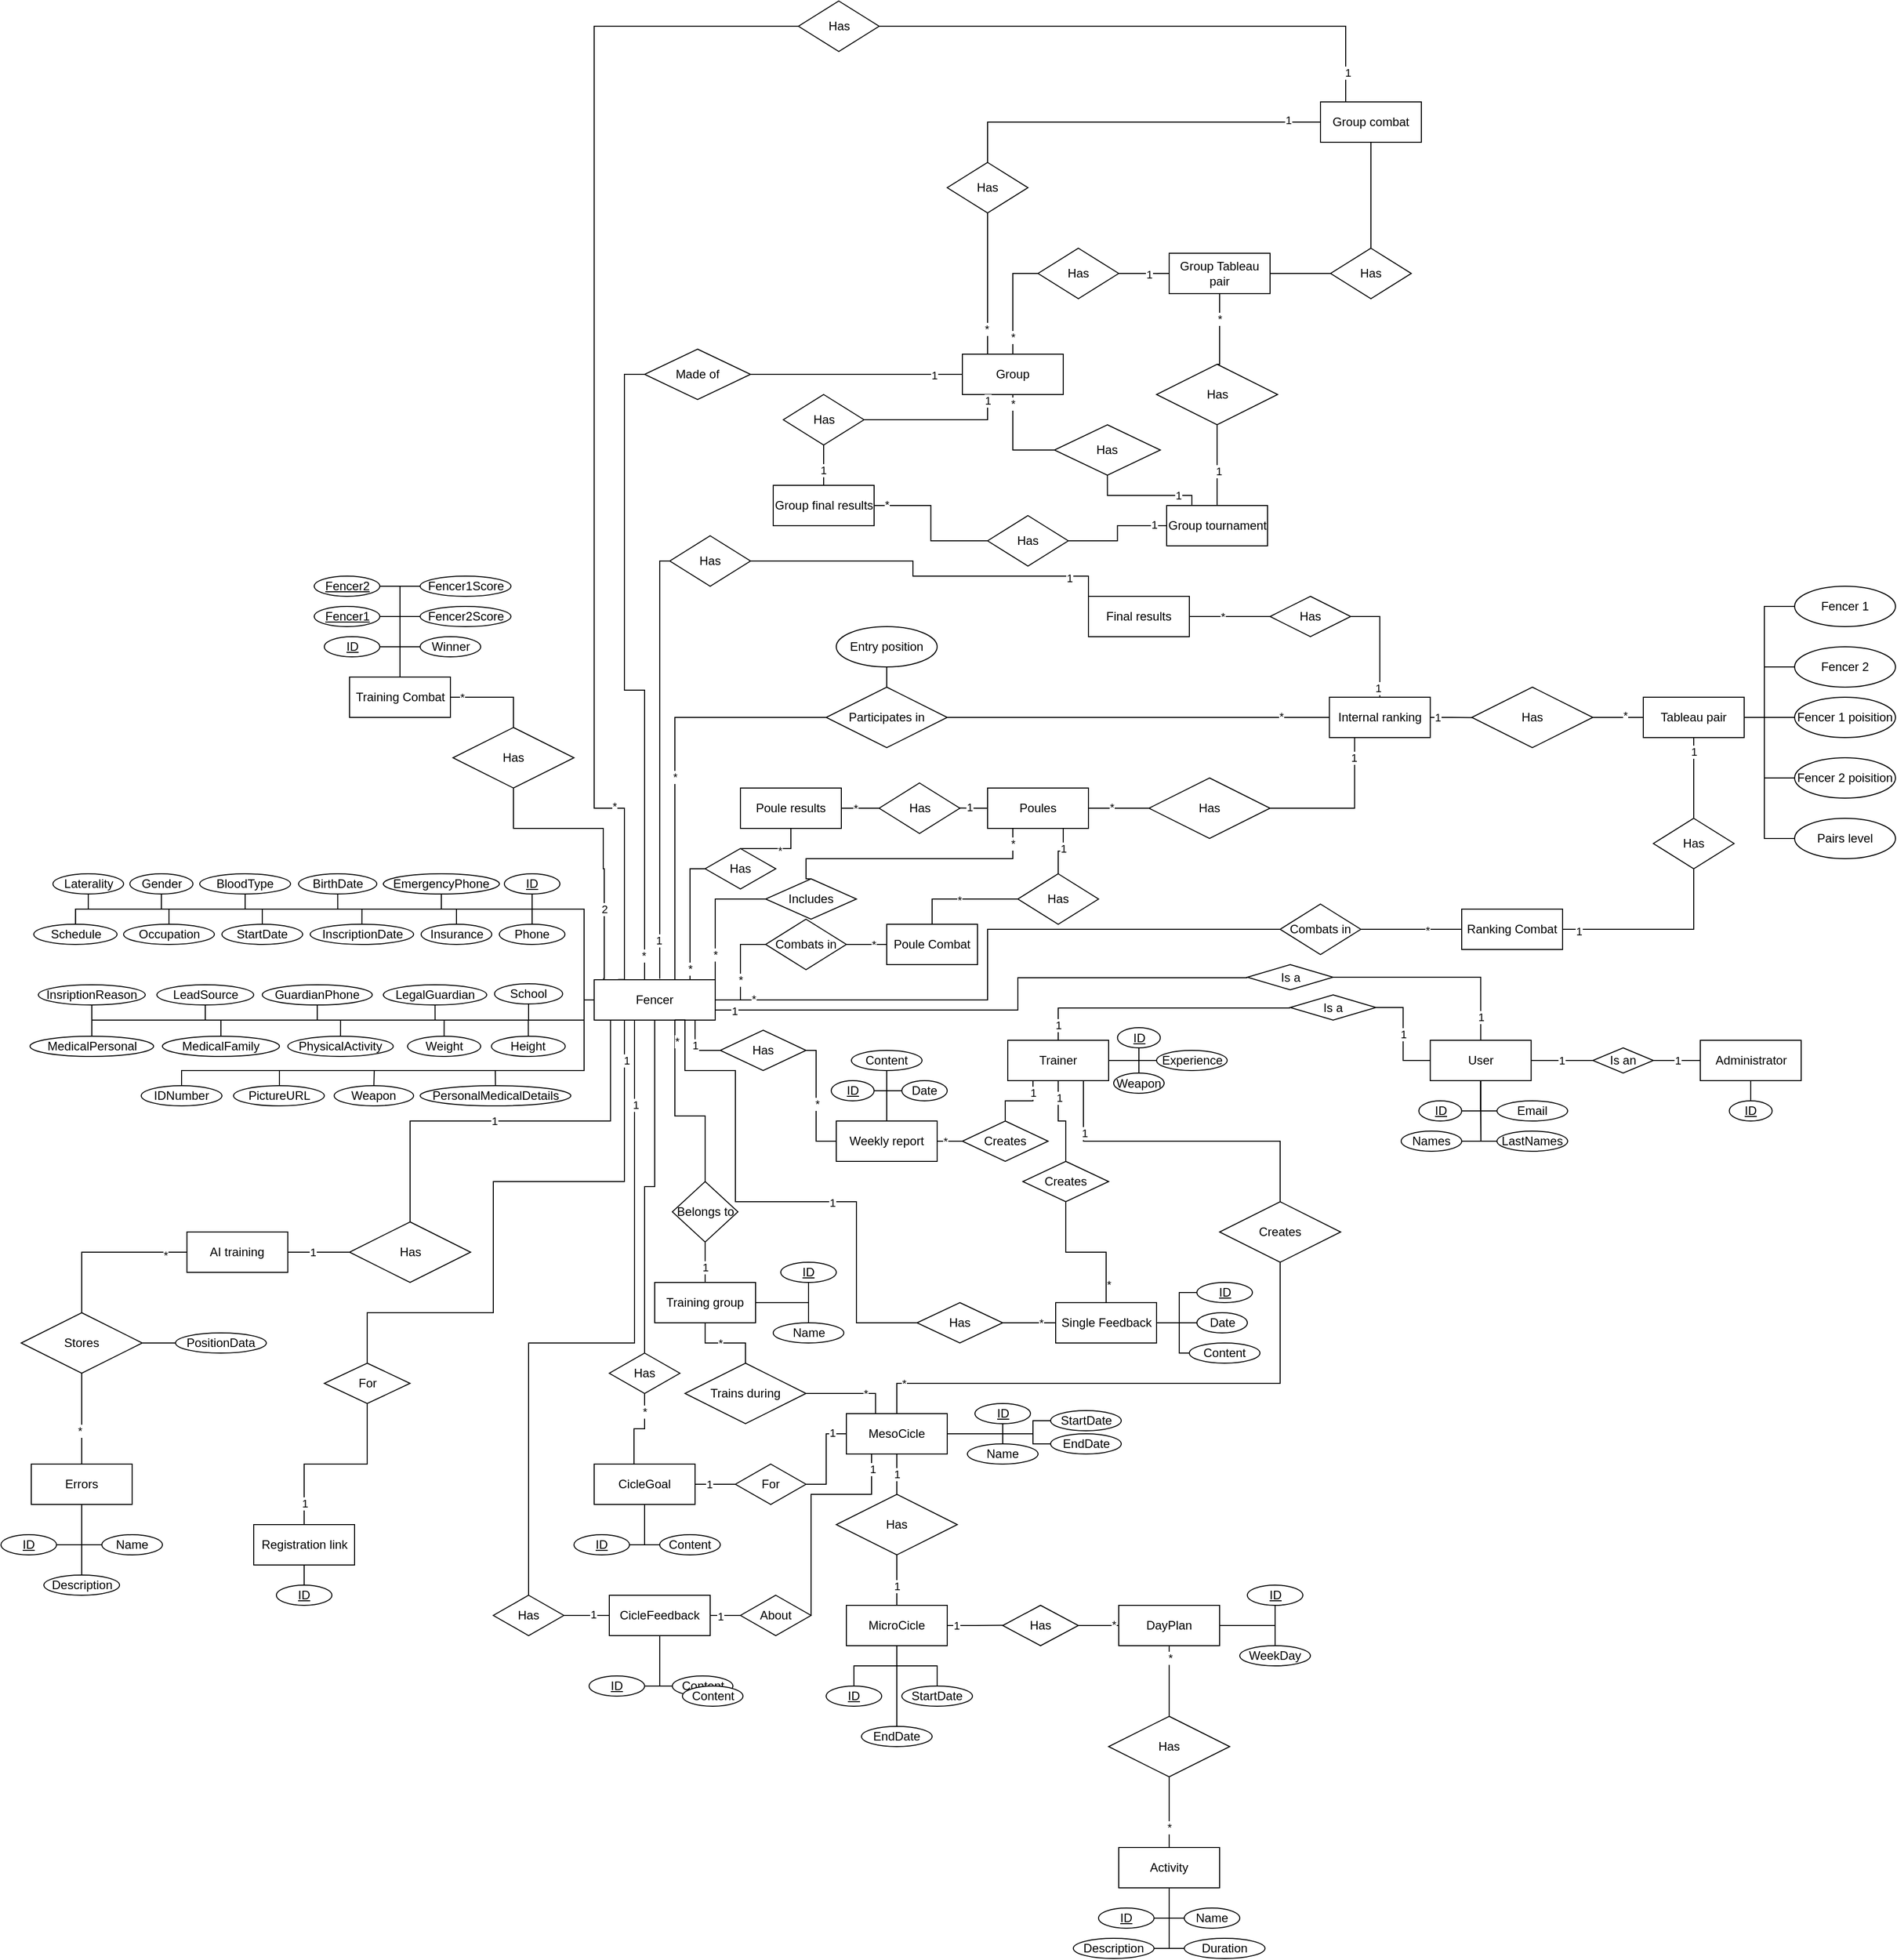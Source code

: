 <mxfile version="21.0.6" type="device"><diagram name="Page-1" id="XKIzt4uo4NDRFWb2ScrJ"><mxGraphModel dx="3356" dy="2592" grid="1" gridSize="10" guides="1" tooltips="1" connect="1" arrows="1" fold="1" page="1" pageScale="1" pageWidth="850" pageHeight="1100" math="0" shadow="0"><root><mxCell id="0"/><mxCell id="1" parent="0"/><mxCell id="t40m8YcGtgmPC_NL-_yT-94" style="edgeStyle=orthogonalEdgeStyle;rounded=0;orthogonalLoop=1;jettySize=auto;html=1;exitX=0.135;exitY=0.991;exitDx=0;exitDy=0;entryX=0.5;entryY=0;entryDx=0;entryDy=0;endArrow=none;endFill=0;exitPerimeter=0;" parent="1" source="t40m8YcGtgmPC_NL-_yT-1" target="t40m8YcGtgmPC_NL-_yT-93" edge="1"><mxGeometry relative="1" as="geometry"/></mxCell><mxCell id="t40m8YcGtgmPC_NL-_yT-95" value="1" style="edgeLabel;html=1;align=center;verticalAlign=middle;resizable=0;points=[];" parent="t40m8YcGtgmPC_NL-_yT-94" vertex="1" connectable="0"><mxGeometry x="0.081" relative="1" as="geometry"><mxPoint as="offset"/></mxGeometry></mxCell><mxCell id="t40m8YcGtgmPC_NL-_yT-110" value="1" style="edgeStyle=orthogonalEdgeStyle;rounded=0;orthogonalLoop=1;jettySize=auto;html=1;exitX=0.798;exitY=1;exitDx=0;exitDy=0;entryX=0;entryY=0.5;entryDx=0;entryDy=0;endArrow=none;endFill=0;exitPerimeter=0;" parent="1" source="t40m8YcGtgmPC_NL-_yT-1" target="t40m8YcGtgmPC_NL-_yT-109" edge="1"><mxGeometry relative="1" as="geometry"><Array as="points"><mxPoint x="200" y="140"/></Array></mxGeometry></mxCell><mxCell id="t40m8YcGtgmPC_NL-_yT-158" style="edgeStyle=orthogonalEdgeStyle;rounded=0;orthogonalLoop=1;jettySize=auto;html=1;exitX=1;exitY=0.5;exitDx=0;exitDy=0;entryX=0;entryY=0.5;entryDx=0;entryDy=0;endArrow=none;endFill=0;" parent="1" source="t40m8YcGtgmPC_NL-_yT-1" target="t40m8YcGtgmPC_NL-_yT-157" edge="1"><mxGeometry relative="1" as="geometry"/></mxCell><mxCell id="t40m8YcGtgmPC_NL-_yT-160" value="*" style="edgeLabel;html=1;align=center;verticalAlign=middle;resizable=0;points=[];" parent="t40m8YcGtgmPC_NL-_yT-158" vertex="1" connectable="0"><mxGeometry x="-0.382" relative="1" as="geometry"><mxPoint y="-13" as="offset"/></mxGeometry></mxCell><mxCell id="m7RCMyv4cqU7pHpGwbEM-17" style="edgeStyle=orthogonalEdgeStyle;rounded=0;orthogonalLoop=1;jettySize=auto;html=1;exitX=0.5;exitY=1;exitDx=0;exitDy=0;entryX=0.5;entryY=0;entryDx=0;entryDy=0;endArrow=none;endFill=0;" edge="1" parent="1" source="t40m8YcGtgmPC_NL-_yT-1" target="m7RCMyv4cqU7pHpGwbEM-14"><mxGeometry relative="1" as="geometry"><Array as="points"><mxPoint x="180" y="110"/><mxPoint x="180" y="205"/><mxPoint x="210" y="205"/></Array></mxGeometry></mxCell><mxCell id="m7RCMyv4cqU7pHpGwbEM-23" value="*" style="edgeLabel;html=1;align=center;verticalAlign=middle;resizable=0;points=[];" vertex="1" connectable="0" parent="m7RCMyv4cqU7pHpGwbEM-17"><mxGeometry x="-0.767" y="2" relative="1" as="geometry"><mxPoint y="16" as="offset"/></mxGeometry></mxCell><mxCell id="m7RCMyv4cqU7pHpGwbEM-86" style="edgeStyle=orthogonalEdgeStyle;rounded=0;orthogonalLoop=1;jettySize=auto;html=1;exitX=0.25;exitY=1;exitDx=0;exitDy=0;entryX=0.5;entryY=0;entryDx=0;entryDy=0;endArrow=none;endFill=0;" edge="1" parent="1" source="t40m8YcGtgmPC_NL-_yT-1" target="m7RCMyv4cqU7pHpGwbEM-85"><mxGeometry relative="1" as="geometry"><Array as="points"><mxPoint x="130" y="270"/><mxPoint y="270"/><mxPoint y="400"/><mxPoint x="-125" y="400"/></Array></mxGeometry></mxCell><mxCell id="m7RCMyv4cqU7pHpGwbEM-88" value="1" style="edgeLabel;html=1;align=center;verticalAlign=middle;resizable=0;points=[];" vertex="1" connectable="0" parent="m7RCMyv4cqU7pHpGwbEM-86"><mxGeometry x="-0.868" y="2" relative="1" as="geometry"><mxPoint as="offset"/></mxGeometry></mxCell><mxCell id="m7RCMyv4cqU7pHpGwbEM-153" style="edgeStyle=orthogonalEdgeStyle;rounded=0;orthogonalLoop=1;jettySize=auto;html=1;exitX=0.5;exitY=1;exitDx=0;exitDy=0;entryX=0.5;entryY=0;entryDx=0;entryDy=0;endArrow=none;endFill=0;" edge="1" parent="1" source="t40m8YcGtgmPC_NL-_yT-1" target="m7RCMyv4cqU7pHpGwbEM-155"><mxGeometry relative="1" as="geometry"><mxPoint x="140" y="472.424" as="targetPoint"/><Array as="points"><mxPoint x="160" y="275"/><mxPoint x="150" y="275"/><mxPoint x="150" y="440"/></Array></mxGeometry></mxCell><mxCell id="m7RCMyv4cqU7pHpGwbEM-154" style="edgeStyle=orthogonalEdgeStyle;rounded=0;orthogonalLoop=1;jettySize=auto;html=1;exitX=0.5;exitY=1;exitDx=0;exitDy=0;entryX=0.5;entryY=0;entryDx=0;entryDy=0;endArrow=none;endFill=0;" edge="1" parent="1" source="t40m8YcGtgmPC_NL-_yT-1" target="m7RCMyv4cqU7pHpGwbEM-159"><mxGeometry relative="1" as="geometry"><mxPoint x="30" y="676.061" as="targetPoint"/><Array as="points"><mxPoint x="140" y="110"/><mxPoint x="140" y="430"/><mxPoint x="35" y="430"/></Array></mxGeometry></mxCell><mxCell id="m7RCMyv4cqU7pHpGwbEM-161" value="1" style="edgeLabel;html=1;align=center;verticalAlign=middle;resizable=0;points=[];" vertex="1" connectable="0" parent="m7RCMyv4cqU7pHpGwbEM-154"><mxGeometry x="-0.701" y="1" relative="1" as="geometry"><mxPoint as="offset"/></mxGeometry></mxCell><mxCell id="m7RCMyv4cqU7pHpGwbEM-213" style="edgeStyle=orthogonalEdgeStyle;rounded=0;orthogonalLoop=1;jettySize=auto;html=1;exitX=1;exitY=0.75;exitDx=0;exitDy=0;endArrow=none;endFill=0;entryX=0;entryY=0.5;entryDx=0;entryDy=0;" edge="1" parent="1" source="t40m8YcGtgmPC_NL-_yT-1" target="m7RCMyv4cqU7pHpGwbEM-214"><mxGeometry relative="1" as="geometry"><mxPoint x="810" y="90" as="targetPoint"/><Array as="points"><mxPoint x="520" y="100"/><mxPoint x="520" y="68"/><mxPoint x="748" y="68"/></Array></mxGeometry></mxCell><mxCell id="m7RCMyv4cqU7pHpGwbEM-216" value="1" style="edgeLabel;html=1;align=center;verticalAlign=middle;resizable=0;points=[];" vertex="1" connectable="0" parent="m7RCMyv4cqU7pHpGwbEM-213"><mxGeometry x="-0.934" y="-1" relative="1" as="geometry"><mxPoint as="offset"/></mxGeometry></mxCell><mxCell id="m7RCMyv4cqU7pHpGwbEM-300" style="edgeStyle=orthogonalEdgeStyle;rounded=0;orthogonalLoop=1;jettySize=auto;html=1;exitX=0;exitY=0.5;exitDx=0;exitDy=0;entryX=0.5;entryY=1;entryDx=0;entryDy=0;endArrow=none;endFill=0;" edge="1" parent="1" source="t40m8YcGtgmPC_NL-_yT-1" target="m7RCMyv4cqU7pHpGwbEM-272"><mxGeometry relative="1" as="geometry"><Array as="points"><mxPoint x="90" y="90"/><mxPoint x="90"/><mxPoint x="-401"/></Array></mxGeometry></mxCell><mxCell id="m7RCMyv4cqU7pHpGwbEM-301" style="edgeStyle=orthogonalEdgeStyle;rounded=0;orthogonalLoop=1;jettySize=auto;html=1;exitX=0;exitY=0.5;exitDx=0;exitDy=0;entryX=0.5;entryY=1;entryDx=0;entryDy=0;endArrow=none;endFill=0;" edge="1" parent="1" source="t40m8YcGtgmPC_NL-_yT-1" target="m7RCMyv4cqU7pHpGwbEM-271"><mxGeometry relative="1" as="geometry"><Array as="points"><mxPoint x="90" y="90"/><mxPoint x="90"/><mxPoint x="-329"/></Array></mxGeometry></mxCell><mxCell id="m7RCMyv4cqU7pHpGwbEM-302" style="edgeStyle=orthogonalEdgeStyle;rounded=0;orthogonalLoop=1;jettySize=auto;html=1;exitX=0;exitY=0.5;exitDx=0;exitDy=0;entryX=0.5;entryY=1;entryDx=0;entryDy=0;endArrow=none;endFill=0;" edge="1" parent="1" source="t40m8YcGtgmPC_NL-_yT-1" target="m7RCMyv4cqU7pHpGwbEM-269"><mxGeometry relative="1" as="geometry"><Array as="points"><mxPoint x="90" y="90"/><mxPoint x="90"/><mxPoint x="-246"/></Array></mxGeometry></mxCell><mxCell id="m7RCMyv4cqU7pHpGwbEM-303" style="edgeStyle=orthogonalEdgeStyle;rounded=0;orthogonalLoop=1;jettySize=auto;html=1;exitX=0;exitY=0.5;exitDx=0;exitDy=0;entryX=0.5;entryY=1;entryDx=0;entryDy=0;endArrow=none;endFill=0;" edge="1" parent="1" source="t40m8YcGtgmPC_NL-_yT-1" target="m7RCMyv4cqU7pHpGwbEM-268"><mxGeometry relative="1" as="geometry"><Array as="points"><mxPoint x="90" y="90"/><mxPoint x="90"/><mxPoint x="-154"/></Array></mxGeometry></mxCell><mxCell id="m7RCMyv4cqU7pHpGwbEM-304" style="edgeStyle=orthogonalEdgeStyle;rounded=0;orthogonalLoop=1;jettySize=auto;html=1;exitX=0;exitY=0.5;exitDx=0;exitDy=0;entryX=0.5;entryY=1;entryDx=0;entryDy=0;endArrow=none;endFill=0;" edge="1" parent="1" source="t40m8YcGtgmPC_NL-_yT-1" target="m7RCMyv4cqU7pHpGwbEM-267"><mxGeometry relative="1" as="geometry"><Array as="points"><mxPoint x="90" y="90"/><mxPoint x="90"/><mxPoint x="-51"/></Array></mxGeometry></mxCell><mxCell id="m7RCMyv4cqU7pHpGwbEM-305" style="edgeStyle=orthogonalEdgeStyle;rounded=0;orthogonalLoop=1;jettySize=auto;html=1;exitX=0;exitY=0.5;exitDx=0;exitDy=0;entryX=0.5;entryY=1;entryDx=0;entryDy=0;endArrow=none;endFill=0;" edge="1" parent="1" source="t40m8YcGtgmPC_NL-_yT-1" target="m7RCMyv4cqU7pHpGwbEM-265"><mxGeometry relative="1" as="geometry"><Array as="points"><mxPoint x="90" y="90"/><mxPoint x="90"/><mxPoint x="39"/></Array></mxGeometry></mxCell><mxCell id="m7RCMyv4cqU7pHpGwbEM-306" style="edgeStyle=orthogonalEdgeStyle;rounded=0;orthogonalLoop=1;jettySize=auto;html=1;exitX=0;exitY=0.5;exitDx=0;exitDy=0;entryX=0.5;entryY=0;entryDx=0;entryDy=0;endArrow=none;endFill=0;" edge="1" parent="1" source="t40m8YcGtgmPC_NL-_yT-1" target="m7RCMyv4cqU7pHpGwbEM-266"><mxGeometry relative="1" as="geometry"><Array as="points"><mxPoint x="90" y="90"/><mxPoint x="90"/><mxPoint x="39"/></Array></mxGeometry></mxCell><mxCell id="m7RCMyv4cqU7pHpGwbEM-307" style="edgeStyle=orthogonalEdgeStyle;rounded=0;orthogonalLoop=1;jettySize=auto;html=1;exitX=0;exitY=0.5;exitDx=0;exitDy=0;entryX=0.5;entryY=0;entryDx=0;entryDy=0;endArrow=none;endFill=0;" edge="1" parent="1" source="t40m8YcGtgmPC_NL-_yT-1" target="m7RCMyv4cqU7pHpGwbEM-273"><mxGeometry relative="1" as="geometry"><Array as="points"><mxPoint x="90" y="90"/><mxPoint x="90"/><mxPoint x="-36"/></Array></mxGeometry></mxCell><mxCell id="m7RCMyv4cqU7pHpGwbEM-308" style="edgeStyle=orthogonalEdgeStyle;rounded=0;orthogonalLoop=1;jettySize=auto;html=1;exitX=0;exitY=0.5;exitDx=0;exitDy=0;entryX=0.5;entryY=0;entryDx=0;entryDy=0;endArrow=none;endFill=0;" edge="1" parent="1" source="t40m8YcGtgmPC_NL-_yT-1" target="m7RCMyv4cqU7pHpGwbEM-274"><mxGeometry relative="1" as="geometry"><Array as="points"><mxPoint x="90" y="90"/><mxPoint x="90"/><mxPoint x="-130"/></Array></mxGeometry></mxCell><mxCell id="m7RCMyv4cqU7pHpGwbEM-309" style="edgeStyle=orthogonalEdgeStyle;rounded=0;orthogonalLoop=1;jettySize=auto;html=1;exitX=0;exitY=0.5;exitDx=0;exitDy=0;entryX=0.5;entryY=0;entryDx=0;entryDy=0;endArrow=none;endFill=0;" edge="1" parent="1" source="t40m8YcGtgmPC_NL-_yT-1" target="m7RCMyv4cqU7pHpGwbEM-275"><mxGeometry relative="1" as="geometry"><Array as="points"><mxPoint x="90" y="90"/><mxPoint x="90"/><mxPoint x="-229"/></Array></mxGeometry></mxCell><mxCell id="m7RCMyv4cqU7pHpGwbEM-310" style="edgeStyle=orthogonalEdgeStyle;rounded=0;orthogonalLoop=1;jettySize=auto;html=1;exitX=0;exitY=0.5;exitDx=0;exitDy=0;entryX=0.5;entryY=0;entryDx=0;entryDy=0;endArrow=none;endFill=0;" edge="1" parent="1" source="t40m8YcGtgmPC_NL-_yT-1" target="m7RCMyv4cqU7pHpGwbEM-276"><mxGeometry relative="1" as="geometry"><Array as="points"><mxPoint x="90" y="90"/><mxPoint x="90"/><mxPoint x="-321"/></Array></mxGeometry></mxCell><mxCell id="m7RCMyv4cqU7pHpGwbEM-311" style="edgeStyle=orthogonalEdgeStyle;rounded=0;orthogonalLoop=1;jettySize=auto;html=1;exitX=0;exitY=0.5;exitDx=0;exitDy=0;entryX=0.5;entryY=0;entryDx=0;entryDy=0;endArrow=none;endFill=0;" edge="1" parent="1" source="t40m8YcGtgmPC_NL-_yT-1" target="m7RCMyv4cqU7pHpGwbEM-279"><mxGeometry relative="1" as="geometry"><Array as="points"><mxPoint x="90" y="90"/><mxPoint x="90"/><mxPoint x="-414"/></Array></mxGeometry></mxCell><mxCell id="m7RCMyv4cqU7pHpGwbEM-314" style="edgeStyle=orthogonalEdgeStyle;rounded=0;orthogonalLoop=1;jettySize=auto;html=1;exitX=0;exitY=0.5;exitDx=0;exitDy=0;entryX=0.5;entryY=1;entryDx=0;entryDy=0;endArrow=none;endFill=0;" edge="1" parent="1" source="t40m8YcGtgmPC_NL-_yT-1" target="m7RCMyv4cqU7pHpGwbEM-281"><mxGeometry relative="1" as="geometry"><Array as="points"><mxPoint x="90" y="90"/><mxPoint x="90" y="110"/><mxPoint x="35" y="110"/></Array></mxGeometry></mxCell><mxCell id="m7RCMyv4cqU7pHpGwbEM-315" style="edgeStyle=orthogonalEdgeStyle;rounded=0;orthogonalLoop=1;jettySize=auto;html=1;exitX=0;exitY=0.5;exitDx=0;exitDy=0;entryX=0.5;entryY=1;entryDx=0;entryDy=0;endArrow=none;endFill=0;" edge="1" parent="1" source="t40m8YcGtgmPC_NL-_yT-1" target="m7RCMyv4cqU7pHpGwbEM-282"><mxGeometry relative="1" as="geometry"><Array as="points"><mxPoint x="90" y="90"/><mxPoint x="90" y="110"/><mxPoint x="-58" y="110"/></Array></mxGeometry></mxCell><mxCell id="m7RCMyv4cqU7pHpGwbEM-316" style="edgeStyle=orthogonalEdgeStyle;rounded=0;orthogonalLoop=1;jettySize=auto;html=1;exitX=0;exitY=0.5;exitDx=0;exitDy=0;entryX=0.5;entryY=1;entryDx=0;entryDy=0;endArrow=none;endFill=0;" edge="1" parent="1" source="t40m8YcGtgmPC_NL-_yT-1" target="m7RCMyv4cqU7pHpGwbEM-283"><mxGeometry relative="1" as="geometry"><Array as="points"><mxPoint x="90" y="90"/><mxPoint x="90" y="110"/><mxPoint x="-174" y="110"/></Array></mxGeometry></mxCell><mxCell id="m7RCMyv4cqU7pHpGwbEM-318" style="edgeStyle=orthogonalEdgeStyle;rounded=0;orthogonalLoop=1;jettySize=auto;html=1;exitX=0;exitY=0.5;exitDx=0;exitDy=0;entryX=0.5;entryY=1;entryDx=0;entryDy=0;endArrow=none;endFill=0;" edge="1" parent="1" source="t40m8YcGtgmPC_NL-_yT-1" target="m7RCMyv4cqU7pHpGwbEM-285"><mxGeometry relative="1" as="geometry"><Array as="points"><mxPoint x="90" y="90"/><mxPoint x="90" y="110"/><mxPoint x="-285" y="110"/></Array></mxGeometry></mxCell><mxCell id="m7RCMyv4cqU7pHpGwbEM-319" style="edgeStyle=orthogonalEdgeStyle;rounded=0;orthogonalLoop=1;jettySize=auto;html=1;exitX=0;exitY=0.5;exitDx=0;exitDy=0;entryX=0.5;entryY=1;entryDx=0;entryDy=0;endArrow=none;endFill=0;" edge="1" parent="1" source="t40m8YcGtgmPC_NL-_yT-1" target="m7RCMyv4cqU7pHpGwbEM-286"><mxGeometry relative="1" as="geometry"><Array as="points"><mxPoint x="90" y="90"/><mxPoint x="90" y="110"/><mxPoint x="-398" y="110"/></Array></mxGeometry></mxCell><mxCell id="m7RCMyv4cqU7pHpGwbEM-320" style="edgeStyle=orthogonalEdgeStyle;rounded=0;orthogonalLoop=1;jettySize=auto;html=1;exitX=0;exitY=0.5;exitDx=0;exitDy=0;entryX=0.5;entryY=0;entryDx=0;entryDy=0;endArrow=none;endFill=0;" edge="1" parent="1" source="t40m8YcGtgmPC_NL-_yT-1" target="m7RCMyv4cqU7pHpGwbEM-291"><mxGeometry relative="1" as="geometry"><Array as="points"><mxPoint x="90" y="90"/><mxPoint x="90" y="110"/><mxPoint x="-398" y="110"/></Array></mxGeometry></mxCell><mxCell id="m7RCMyv4cqU7pHpGwbEM-321" style="edgeStyle=orthogonalEdgeStyle;rounded=0;orthogonalLoop=1;jettySize=auto;html=1;exitX=0;exitY=0.5;exitDx=0;exitDy=0;endArrow=none;endFill=0;" edge="1" parent="1" source="t40m8YcGtgmPC_NL-_yT-1" target="m7RCMyv4cqU7pHpGwbEM-290"><mxGeometry relative="1" as="geometry"><Array as="points"><mxPoint x="90" y="90"/><mxPoint x="90" y="110"/><mxPoint x="-270" y="110"/></Array></mxGeometry></mxCell><mxCell id="m7RCMyv4cqU7pHpGwbEM-322" style="edgeStyle=orthogonalEdgeStyle;rounded=0;orthogonalLoop=1;jettySize=auto;html=1;exitX=0;exitY=0.5;exitDx=0;exitDy=0;entryX=0.5;entryY=0;entryDx=0;entryDy=0;endArrow=none;endFill=0;" edge="1" parent="1" source="t40m8YcGtgmPC_NL-_yT-1" target="m7RCMyv4cqU7pHpGwbEM-289"><mxGeometry relative="1" as="geometry"><Array as="points"><mxPoint x="90" y="90"/><mxPoint x="90" y="110"/><mxPoint x="-151" y="110"/></Array></mxGeometry></mxCell><mxCell id="m7RCMyv4cqU7pHpGwbEM-323" style="edgeStyle=orthogonalEdgeStyle;rounded=0;orthogonalLoop=1;jettySize=auto;html=1;exitX=0;exitY=0.5;exitDx=0;exitDy=0;entryX=0.5;entryY=0;entryDx=0;entryDy=0;endArrow=none;endFill=0;" edge="1" parent="1" source="t40m8YcGtgmPC_NL-_yT-1" target="m7RCMyv4cqU7pHpGwbEM-288"><mxGeometry relative="1" as="geometry"><Array as="points"><mxPoint x="90" y="90"/><mxPoint x="90" y="110"/><mxPoint x="-49" y="110"/></Array></mxGeometry></mxCell><mxCell id="m7RCMyv4cqU7pHpGwbEM-324" style="edgeStyle=orthogonalEdgeStyle;rounded=0;orthogonalLoop=1;jettySize=auto;html=1;exitX=0;exitY=0.5;exitDx=0;exitDy=0;entryX=0.5;entryY=0;entryDx=0;entryDy=0;endArrow=none;endFill=0;" edge="1" parent="1" source="t40m8YcGtgmPC_NL-_yT-1" target="m7RCMyv4cqU7pHpGwbEM-287"><mxGeometry relative="1" as="geometry"><Array as="points"><mxPoint x="90" y="90"/><mxPoint x="90" y="110"/><mxPoint x="35" y="110"/></Array></mxGeometry></mxCell><mxCell id="m7RCMyv4cqU7pHpGwbEM-325" style="edgeStyle=orthogonalEdgeStyle;rounded=0;orthogonalLoop=1;jettySize=auto;html=1;exitX=0;exitY=0.5;exitDx=0;exitDy=0;endArrow=none;endFill=0;" edge="1" parent="1" source="t40m8YcGtgmPC_NL-_yT-1" target="m7RCMyv4cqU7pHpGwbEM-292"><mxGeometry relative="1" as="geometry"><Array as="points"><mxPoint x="90" y="90"/><mxPoint x="90" y="160"/><mxPoint x="2" y="160"/></Array></mxGeometry></mxCell><mxCell id="m7RCMyv4cqU7pHpGwbEM-326" style="edgeStyle=orthogonalEdgeStyle;rounded=0;orthogonalLoop=1;jettySize=auto;html=1;exitX=0;exitY=0.5;exitDx=0;exitDy=0;endArrow=none;endFill=0;" edge="1" parent="1" source="t40m8YcGtgmPC_NL-_yT-1" target="m7RCMyv4cqU7pHpGwbEM-277"><mxGeometry relative="1" as="geometry"><Array as="points"><mxPoint x="90" y="90"/><mxPoint x="90" y="160"/><mxPoint x="-118" y="160"/></Array></mxGeometry></mxCell><mxCell id="m7RCMyv4cqU7pHpGwbEM-327" style="edgeStyle=orthogonalEdgeStyle;rounded=0;orthogonalLoop=1;jettySize=auto;html=1;exitX=0;exitY=0.5;exitDx=0;exitDy=0;endArrow=none;endFill=0;" edge="1" parent="1" source="t40m8YcGtgmPC_NL-_yT-1" target="m7RCMyv4cqU7pHpGwbEM-280"><mxGeometry relative="1" as="geometry"><Array as="points"><mxPoint x="90" y="90"/><mxPoint x="90" y="160"/><mxPoint x="-212" y="160"/></Array></mxGeometry></mxCell><mxCell id="m7RCMyv4cqU7pHpGwbEM-328" style="edgeStyle=orthogonalEdgeStyle;rounded=0;orthogonalLoop=1;jettySize=auto;html=1;exitX=0;exitY=0.5;exitDx=0;exitDy=0;entryX=0.5;entryY=0;entryDx=0;entryDy=0;endArrow=none;endFill=0;" edge="1" parent="1" source="t40m8YcGtgmPC_NL-_yT-1" target="m7RCMyv4cqU7pHpGwbEM-278"><mxGeometry relative="1" as="geometry"><Array as="points"><mxPoint x="90" y="90"/><mxPoint x="90" y="160"/><mxPoint x="-309" y="160"/></Array></mxGeometry></mxCell><mxCell id="t40m8YcGtgmPC_NL-_yT-1" value="Fencer" style="whiteSpace=wrap;html=1;align=center;" parent="1" vertex="1"><mxGeometry x="100" y="70" width="120" height="40" as="geometry"/></mxCell><mxCell id="t40m8YcGtgmPC_NL-_yT-11" style="edgeStyle=orthogonalEdgeStyle;rounded=0;orthogonalLoop=1;jettySize=auto;html=1;exitX=0.75;exitY=1;exitDx=0;exitDy=0;endArrow=none;endFill=0;" parent="1" source="t40m8YcGtgmPC_NL-_yT-2" target="t40m8YcGtgmPC_NL-_yT-10" edge="1"><mxGeometry relative="1" as="geometry"/></mxCell><mxCell id="t40m8YcGtgmPC_NL-_yT-13" value="1" style="edgeLabel;html=1;align=center;verticalAlign=middle;resizable=0;points=[];" parent="t40m8YcGtgmPC_NL-_yT-11" vertex="1" connectable="0"><mxGeometry x="-0.674" y="1" relative="1" as="geometry"><mxPoint as="offset"/></mxGeometry></mxCell><mxCell id="t40m8YcGtgmPC_NL-_yT-108" style="edgeStyle=orthogonalEdgeStyle;rounded=0;orthogonalLoop=1;jettySize=auto;html=1;exitX=0.25;exitY=1;exitDx=0;exitDy=0;endArrow=none;endFill=0;" parent="1" source="t40m8YcGtgmPC_NL-_yT-2" target="t40m8YcGtgmPC_NL-_yT-107" edge="1"><mxGeometry relative="1" as="geometry"/></mxCell><mxCell id="t40m8YcGtgmPC_NL-_yT-118" value="1" style="edgeLabel;html=1;align=center;verticalAlign=middle;resizable=0;points=[];" parent="t40m8YcGtgmPC_NL-_yT-108" vertex="1" connectable="0"><mxGeometry x="-0.65" relative="1" as="geometry"><mxPoint as="offset"/></mxGeometry></mxCell><mxCell id="t40m8YcGtgmPC_NL-_yT-120" style="edgeStyle=orthogonalEdgeStyle;rounded=0;orthogonalLoop=1;jettySize=auto;html=1;entryX=0.5;entryY=0;entryDx=0;entryDy=0;endArrow=none;endFill=0;" parent="1" source="t40m8YcGtgmPC_NL-_yT-2" target="t40m8YcGtgmPC_NL-_yT-119" edge="1"><mxGeometry relative="1" as="geometry"/></mxCell><mxCell id="t40m8YcGtgmPC_NL-_yT-121" value="1" style="edgeLabel;html=1;align=center;verticalAlign=middle;resizable=0;points=[];" parent="t40m8YcGtgmPC_NL-_yT-120" vertex="1" connectable="0"><mxGeometry x="-0.623" y="1" relative="1" as="geometry"><mxPoint as="offset"/></mxGeometry></mxCell><mxCell id="m7RCMyv4cqU7pHpGwbEM-192" style="edgeStyle=orthogonalEdgeStyle;rounded=0;orthogonalLoop=1;jettySize=auto;html=1;exitX=1;exitY=0.5;exitDx=0;exitDy=0;entryX=0.5;entryY=1;entryDx=0;entryDy=0;endArrow=none;endFill=0;" edge="1" parent="1" source="t40m8YcGtgmPC_NL-_yT-2" target="m7RCMyv4cqU7pHpGwbEM-187"><mxGeometry relative="1" as="geometry"/></mxCell><mxCell id="m7RCMyv4cqU7pHpGwbEM-195" style="edgeStyle=orthogonalEdgeStyle;rounded=0;orthogonalLoop=1;jettySize=auto;html=1;exitX=1;exitY=0.5;exitDx=0;exitDy=0;endArrow=none;endFill=0;entryX=0;entryY=0.5;entryDx=0;entryDy=0;" edge="1" parent="1" source="t40m8YcGtgmPC_NL-_yT-2" target="m7RCMyv4cqU7pHpGwbEM-190"><mxGeometry relative="1" as="geometry"><Array as="points"><mxPoint x="670" y="150"/></Array></mxGeometry></mxCell><mxCell id="m7RCMyv4cqU7pHpGwbEM-197" style="edgeStyle=orthogonalEdgeStyle;rounded=0;orthogonalLoop=1;jettySize=auto;html=1;exitX=1;exitY=0.5;exitDx=0;exitDy=0;entryX=0.5;entryY=0;entryDx=0;entryDy=0;endArrow=none;endFill=0;" edge="1" parent="1" source="t40m8YcGtgmPC_NL-_yT-2" target="m7RCMyv4cqU7pHpGwbEM-191"><mxGeometry relative="1" as="geometry"/></mxCell><mxCell id="m7RCMyv4cqU7pHpGwbEM-215" style="edgeStyle=orthogonalEdgeStyle;rounded=0;orthogonalLoop=1;jettySize=auto;html=1;exitX=0.5;exitY=0;exitDx=0;exitDy=0;entryX=0;entryY=0.5;entryDx=0;entryDy=0;endArrow=none;endFill=0;" edge="1" parent="1" source="t40m8YcGtgmPC_NL-_yT-2" target="m7RCMyv4cqU7pHpGwbEM-219"><mxGeometry relative="1" as="geometry"><mxPoint x="790" y="110" as="targetPoint"/><Array as="points"><mxPoint x="560" y="98"/><mxPoint x="790" y="98"/></Array></mxGeometry></mxCell><mxCell id="m7RCMyv4cqU7pHpGwbEM-220" value="1" style="edgeLabel;html=1;align=center;verticalAlign=middle;resizable=0;points=[];" vertex="1" connectable="0" parent="m7RCMyv4cqU7pHpGwbEM-215"><mxGeometry x="-0.947" relative="1" as="geometry"><mxPoint y="-8" as="offset"/></mxGeometry></mxCell><mxCell id="t40m8YcGtgmPC_NL-_yT-2" value="Trainer" style="whiteSpace=wrap;html=1;align=center;" parent="1" vertex="1"><mxGeometry x="510" y="130" width="100" height="40" as="geometry"/></mxCell><mxCell id="m7RCMyv4cqU7pHpGwbEM-138" style="edgeStyle=orthogonalEdgeStyle;rounded=0;orthogonalLoop=1;jettySize=auto;html=1;exitX=0.5;exitY=1;exitDx=0;exitDy=0;entryX=0.5;entryY=0;entryDx=0;entryDy=0;endArrow=none;endFill=0;" edge="1" parent="1" source="t40m8YcGtgmPC_NL-_yT-10" target="t40m8YcGtgmPC_NL-_yT-20"><mxGeometry relative="1" as="geometry"><Array as="points"><mxPoint x="780" y="470"/><mxPoint x="400" y="470"/></Array></mxGeometry></mxCell><mxCell id="m7RCMyv4cqU7pHpGwbEM-139" value="*" style="edgeLabel;html=1;align=center;verticalAlign=middle;resizable=0;points=[];" vertex="1" connectable="0" parent="m7RCMyv4cqU7pHpGwbEM-138"><mxGeometry x="0.861" relative="1" as="geometry"><mxPoint as="offset"/></mxGeometry></mxCell><mxCell id="t40m8YcGtgmPC_NL-_yT-10" value="Creates" style="shape=rhombus;perimeter=rhombusPerimeter;whiteSpace=wrap;html=1;align=center;" parent="1" vertex="1"><mxGeometry x="720" y="290" width="120" height="60" as="geometry"/></mxCell><mxCell id="m7RCMyv4cqU7pHpGwbEM-18" style="edgeStyle=orthogonalEdgeStyle;rounded=0;orthogonalLoop=1;jettySize=auto;html=1;exitX=0.5;exitY=0;exitDx=0;exitDy=0;entryX=0.5;entryY=1;entryDx=0;entryDy=0;endArrow=none;endFill=0;" edge="1" parent="1" source="t40m8YcGtgmPC_NL-_yT-15" target="m7RCMyv4cqU7pHpGwbEM-16"><mxGeometry relative="1" as="geometry"/></mxCell><mxCell id="m7RCMyv4cqU7pHpGwbEM-22" value="*" style="edgeLabel;html=1;align=center;verticalAlign=middle;resizable=0;points=[];" vertex="1" connectable="0" parent="m7RCMyv4cqU7pHpGwbEM-18"><mxGeometry x="0.599" y="1" relative="1" as="geometry"><mxPoint x="16" y="4" as="offset"/></mxGeometry></mxCell><mxCell id="m7RCMyv4cqU7pHpGwbEM-20" style="edgeStyle=orthogonalEdgeStyle;rounded=0;orthogonalLoop=1;jettySize=auto;html=1;exitX=1;exitY=0.5;exitDx=0;exitDy=0;endArrow=none;endFill=0;entryX=0.289;entryY=-0.014;entryDx=0;entryDy=0;entryPerimeter=0;" edge="1" parent="1" source="t40m8YcGtgmPC_NL-_yT-15" target="t40m8YcGtgmPC_NL-_yT-20"><mxGeometry relative="1" as="geometry"><mxPoint x="345" y="520" as="targetPoint"/></mxGeometry></mxCell><mxCell id="m7RCMyv4cqU7pHpGwbEM-21" value="*" style="edgeLabel;html=1;align=center;verticalAlign=middle;resizable=0;points=[];" vertex="1" connectable="0" parent="m7RCMyv4cqU7pHpGwbEM-20"><mxGeometry x="0.32" relative="1" as="geometry"><mxPoint as="offset"/></mxGeometry></mxCell><mxCell id="t40m8YcGtgmPC_NL-_yT-15" value="Trains during" style="shape=rhombus;perimeter=rhombusPerimeter;whiteSpace=wrap;html=1;align=center;" parent="1" vertex="1"><mxGeometry x="190" y="450" width="120" height="60" as="geometry"/></mxCell><mxCell id="t40m8YcGtgmPC_NL-_yT-27" style="edgeStyle=orthogonalEdgeStyle;rounded=0;orthogonalLoop=1;jettySize=auto;html=1;exitX=0.5;exitY=1;exitDx=0;exitDy=0;entryX=0.5;entryY=0;entryDx=0;entryDy=0;endArrow=none;endFill=0;" parent="1" source="t40m8YcGtgmPC_NL-_yT-20" target="t40m8YcGtgmPC_NL-_yT-26" edge="1"><mxGeometry relative="1" as="geometry"/></mxCell><mxCell id="t40m8YcGtgmPC_NL-_yT-29" value="1" style="edgeLabel;html=1;align=center;verticalAlign=middle;resizable=0;points=[];" parent="t40m8YcGtgmPC_NL-_yT-27" vertex="1" connectable="0"><mxGeometry x="-0.648" relative="1" as="geometry"><mxPoint y="13" as="offset"/></mxGeometry></mxCell><mxCell id="m7RCMyv4cqU7pHpGwbEM-133" style="edgeStyle=orthogonalEdgeStyle;rounded=0;orthogonalLoop=1;jettySize=auto;html=1;exitX=1;exitY=0.5;exitDx=0;exitDy=0;entryX=0.5;entryY=1;entryDx=0;entryDy=0;endArrow=none;endFill=0;" edge="1" parent="1" source="t40m8YcGtgmPC_NL-_yT-20" target="m7RCMyv4cqU7pHpGwbEM-128"><mxGeometry relative="1" as="geometry"><Array as="points"><mxPoint x="505" y="520"/></Array></mxGeometry></mxCell><mxCell id="m7RCMyv4cqU7pHpGwbEM-135" style="edgeStyle=orthogonalEdgeStyle;rounded=0;orthogonalLoop=1;jettySize=auto;html=1;exitX=1;exitY=0.5;exitDx=0;exitDy=0;entryX=0.5;entryY=0;entryDx=0;entryDy=0;endArrow=none;endFill=0;" edge="1" parent="1" source="t40m8YcGtgmPC_NL-_yT-20" target="m7RCMyv4cqU7pHpGwbEM-132"><mxGeometry relative="1" as="geometry"><Array as="points"><mxPoint x="505" y="520"/></Array></mxGeometry></mxCell><mxCell id="m7RCMyv4cqU7pHpGwbEM-136" style="edgeStyle=orthogonalEdgeStyle;rounded=0;orthogonalLoop=1;jettySize=auto;html=1;exitX=1;exitY=0.5;exitDx=0;exitDy=0;endArrow=none;endFill=0;entryX=0;entryY=0.5;entryDx=0;entryDy=0;" edge="1" parent="1" source="t40m8YcGtgmPC_NL-_yT-20" target="m7RCMyv4cqU7pHpGwbEM-130"><mxGeometry relative="1" as="geometry"><Array as="points"><mxPoint x="535" y="520"/><mxPoint x="535" y="507"/></Array></mxGeometry></mxCell><mxCell id="m7RCMyv4cqU7pHpGwbEM-137" style="edgeStyle=orthogonalEdgeStyle;rounded=0;orthogonalLoop=1;jettySize=auto;html=1;exitX=1;exitY=0.5;exitDx=0;exitDy=0;entryX=0;entryY=0.5;entryDx=0;entryDy=0;endArrow=none;endFill=0;" edge="1" parent="1" source="t40m8YcGtgmPC_NL-_yT-20" target="m7RCMyv4cqU7pHpGwbEM-129"><mxGeometry relative="1" as="geometry"><Array as="points"><mxPoint x="535" y="520"/><mxPoint x="535" y="530"/></Array></mxGeometry></mxCell><mxCell id="t40m8YcGtgmPC_NL-_yT-20" value="MesoCicle" style="whiteSpace=wrap;html=1;align=center;" parent="1" vertex="1"><mxGeometry x="350" y="500" width="100" height="40" as="geometry"/></mxCell><mxCell id="t40m8YcGtgmPC_NL-_yT-30" style="edgeStyle=orthogonalEdgeStyle;rounded=0;orthogonalLoop=1;jettySize=auto;html=1;exitX=0.5;exitY=1;exitDx=0;exitDy=0;endArrow=none;endFill=0;entryX=0.5;entryY=0;entryDx=0;entryDy=0;" parent="1" source="t40m8YcGtgmPC_NL-_yT-26" edge="1" target="t40m8YcGtgmPC_NL-_yT-28"><mxGeometry relative="1" as="geometry"><mxPoint x="300" y="690" as="targetPoint"/></mxGeometry></mxCell><mxCell id="t40m8YcGtgmPC_NL-_yT-31" value="1" style="edgeLabel;html=1;align=center;verticalAlign=middle;resizable=0;points=[];" parent="t40m8YcGtgmPC_NL-_yT-30" vertex="1" connectable="0"><mxGeometry x="0.771" y="1" relative="1" as="geometry"><mxPoint x="-1" y="-14" as="offset"/></mxGeometry></mxCell><mxCell id="t40m8YcGtgmPC_NL-_yT-26" value="Has" style="shape=rhombus;perimeter=rhombusPerimeter;whiteSpace=wrap;html=1;align=center;" parent="1" vertex="1"><mxGeometry x="340" y="580" width="120" height="60" as="geometry"/></mxCell><mxCell id="t40m8YcGtgmPC_NL-_yT-36" style="edgeStyle=orthogonalEdgeStyle;rounded=0;orthogonalLoop=1;jettySize=auto;html=1;exitX=1;exitY=0.5;exitDx=0;exitDy=0;entryX=0.043;entryY=0.495;entryDx=0;entryDy=0;entryPerimeter=0;endArrow=none;endFill=0;" parent="1" source="t40m8YcGtgmPC_NL-_yT-28" target="t40m8YcGtgmPC_NL-_yT-35" edge="1"><mxGeometry relative="1" as="geometry"><mxPoint x="350" y="710" as="sourcePoint"/></mxGeometry></mxCell><mxCell id="t40m8YcGtgmPC_NL-_yT-37" value="1" style="edgeLabel;html=1;align=center;verticalAlign=middle;resizable=0;points=[];" parent="t40m8YcGtgmPC_NL-_yT-36" vertex="1" connectable="0"><mxGeometry x="-0.692" relative="1" as="geometry"><mxPoint as="offset"/></mxGeometry></mxCell><mxCell id="m7RCMyv4cqU7pHpGwbEM-122" style="edgeStyle=orthogonalEdgeStyle;rounded=0;orthogonalLoop=1;jettySize=auto;html=1;exitX=0.5;exitY=1;exitDx=0;exitDy=0;entryX=0.5;entryY=0;entryDx=0;entryDy=0;endArrow=none;endFill=0;" edge="1" parent="1" source="t40m8YcGtgmPC_NL-_yT-28" target="m7RCMyv4cqU7pHpGwbEM-120"><mxGeometry relative="1" as="geometry"/></mxCell><mxCell id="m7RCMyv4cqU7pHpGwbEM-124" style="edgeStyle=orthogonalEdgeStyle;rounded=0;orthogonalLoop=1;jettySize=auto;html=1;exitX=0.5;exitY=1;exitDx=0;exitDy=0;entryX=0.5;entryY=0;entryDx=0;entryDy=0;endArrow=none;endFill=0;" edge="1" parent="1" source="t40m8YcGtgmPC_NL-_yT-28" target="m7RCMyv4cqU7pHpGwbEM-123"><mxGeometry relative="1" as="geometry"/></mxCell><mxCell id="m7RCMyv4cqU7pHpGwbEM-126" style="edgeStyle=orthogonalEdgeStyle;rounded=0;orthogonalLoop=1;jettySize=auto;html=1;exitX=0.5;exitY=1;exitDx=0;exitDy=0;endArrow=none;endFill=0;" edge="1" parent="1" source="t40m8YcGtgmPC_NL-_yT-28" target="m7RCMyv4cqU7pHpGwbEM-125"><mxGeometry relative="1" as="geometry"/></mxCell><mxCell id="t40m8YcGtgmPC_NL-_yT-28" value="MicroCicle" style="whiteSpace=wrap;html=1;align=center;" parent="1" vertex="1"><mxGeometry x="350" y="690" width="100" height="40" as="geometry"/></mxCell><mxCell id="t40m8YcGtgmPC_NL-_yT-40" style="edgeStyle=orthogonalEdgeStyle;rounded=0;orthogonalLoop=1;jettySize=auto;html=1;exitX=1;exitY=0.5;exitDx=0;exitDy=0;endArrow=none;endFill=0;" parent="1" source="t40m8YcGtgmPC_NL-_yT-35" target="t40m8YcGtgmPC_NL-_yT-39" edge="1"><mxGeometry relative="1" as="geometry"/></mxCell><mxCell id="t40m8YcGtgmPC_NL-_yT-41" value="*" style="edgeLabel;html=1;align=center;verticalAlign=middle;resizable=0;points=[];" parent="t40m8YcGtgmPC_NL-_yT-40" vertex="1" connectable="0"><mxGeometry x="0.736" y="1" relative="1" as="geometry"><mxPoint as="offset"/></mxGeometry></mxCell><mxCell id="t40m8YcGtgmPC_NL-_yT-35" value="Has" style="shape=rhombus;perimeter=rhombusPerimeter;whiteSpace=wrap;html=1;align=center;" parent="1" vertex="1"><mxGeometry x="505" y="690" width="75" height="40" as="geometry"/></mxCell><mxCell id="t40m8YcGtgmPC_NL-_yT-43" style="edgeStyle=orthogonalEdgeStyle;rounded=0;orthogonalLoop=1;jettySize=auto;html=1;exitX=0.5;exitY=1;exitDx=0;exitDy=0;entryX=0.5;entryY=0;entryDx=0;entryDy=0;endArrow=none;endFill=0;" parent="1" source="t40m8YcGtgmPC_NL-_yT-39" target="t40m8YcGtgmPC_NL-_yT-42" edge="1"><mxGeometry relative="1" as="geometry"/></mxCell><mxCell id="t40m8YcGtgmPC_NL-_yT-46" value="*" style="edgeLabel;html=1;align=center;verticalAlign=middle;resizable=0;points=[];" parent="t40m8YcGtgmPC_NL-_yT-43" vertex="1" connectable="0"><mxGeometry x="-0.671" y="1" relative="1" as="geometry"><mxPoint as="offset"/></mxGeometry></mxCell><mxCell id="m7RCMyv4cqU7pHpGwbEM-117" style="edgeStyle=orthogonalEdgeStyle;rounded=0;orthogonalLoop=1;jettySize=auto;html=1;exitX=1;exitY=0.5;exitDx=0;exitDy=0;entryX=0.5;entryY=1;entryDx=0;entryDy=0;endArrow=none;endFill=0;" edge="1" parent="1" source="t40m8YcGtgmPC_NL-_yT-39" target="m7RCMyv4cqU7pHpGwbEM-112"><mxGeometry relative="1" as="geometry"/></mxCell><mxCell id="m7RCMyv4cqU7pHpGwbEM-118" style="edgeStyle=orthogonalEdgeStyle;rounded=0;orthogonalLoop=1;jettySize=auto;html=1;exitX=1;exitY=0.5;exitDx=0;exitDy=0;entryX=0.5;entryY=0;entryDx=0;entryDy=0;endArrow=none;endFill=0;" edge="1" parent="1" source="t40m8YcGtgmPC_NL-_yT-39" target="m7RCMyv4cqU7pHpGwbEM-113"><mxGeometry relative="1" as="geometry"><Array as="points"><mxPoint x="775" y="710"/></Array></mxGeometry></mxCell><mxCell id="t40m8YcGtgmPC_NL-_yT-39" value="DayPlan" style="whiteSpace=wrap;html=1;align=center;" parent="1" vertex="1"><mxGeometry x="620" y="690" width="100" height="40" as="geometry"/></mxCell><mxCell id="t40m8YcGtgmPC_NL-_yT-45" style="edgeStyle=orthogonalEdgeStyle;rounded=0;orthogonalLoop=1;jettySize=auto;html=1;exitX=0.5;exitY=1;exitDx=0;exitDy=0;entryX=0.5;entryY=0;entryDx=0;entryDy=0;endArrow=none;endFill=0;" parent="1" source="t40m8YcGtgmPC_NL-_yT-42" target="t40m8YcGtgmPC_NL-_yT-44" edge="1"><mxGeometry relative="1" as="geometry"/></mxCell><mxCell id="t40m8YcGtgmPC_NL-_yT-47" value="*" style="edgeLabel;html=1;align=center;verticalAlign=middle;resizable=0;points=[];" parent="t40m8YcGtgmPC_NL-_yT-45" vertex="1" connectable="0"><mxGeometry x="0.729" y="2" relative="1" as="geometry"><mxPoint x="-2" y="-11" as="offset"/></mxGeometry></mxCell><mxCell id="t40m8YcGtgmPC_NL-_yT-42" value="Has" style="shape=rhombus;perimeter=rhombusPerimeter;whiteSpace=wrap;html=1;align=center;" parent="1" vertex="1"><mxGeometry x="610" y="800" width="120" height="60" as="geometry"/></mxCell><mxCell id="m7RCMyv4cqU7pHpGwbEM-98" style="edgeStyle=orthogonalEdgeStyle;rounded=0;orthogonalLoop=1;jettySize=auto;html=1;exitX=0.5;exitY=1;exitDx=0;exitDy=0;entryX=1;entryY=0.5;entryDx=0;entryDy=0;endArrow=none;endFill=0;" edge="1" parent="1" source="t40m8YcGtgmPC_NL-_yT-44" target="m7RCMyv4cqU7pHpGwbEM-94"><mxGeometry relative="1" as="geometry"><Array as="points"><mxPoint x="670" y="1000"/></Array></mxGeometry></mxCell><mxCell id="m7RCMyv4cqU7pHpGwbEM-100" style="edgeStyle=orthogonalEdgeStyle;rounded=0;orthogonalLoop=1;jettySize=auto;html=1;exitX=0.5;exitY=1;exitDx=0;exitDy=0;entryX=0;entryY=0.5;entryDx=0;entryDy=0;endArrow=none;endFill=0;" edge="1" parent="1" source="t40m8YcGtgmPC_NL-_yT-44" target="m7RCMyv4cqU7pHpGwbEM-95"><mxGeometry relative="1" as="geometry"><Array as="points"><mxPoint x="670" y="1000"/></Array></mxGeometry></mxCell><mxCell id="m7RCMyv4cqU7pHpGwbEM-101" style="edgeStyle=orthogonalEdgeStyle;rounded=0;orthogonalLoop=1;jettySize=auto;html=1;exitX=0.5;exitY=1;exitDx=0;exitDy=0;entryX=1;entryY=0.5;entryDx=0;entryDy=0;endArrow=none;endFill=0;" edge="1" parent="1" source="t40m8YcGtgmPC_NL-_yT-44" target="m7RCMyv4cqU7pHpGwbEM-96"><mxGeometry relative="1" as="geometry"><Array as="points"><mxPoint x="670" y="1030"/></Array></mxGeometry></mxCell><mxCell id="m7RCMyv4cqU7pHpGwbEM-102" style="edgeStyle=orthogonalEdgeStyle;rounded=0;orthogonalLoop=1;jettySize=auto;html=1;exitX=0.5;exitY=1;exitDx=0;exitDy=0;entryX=0;entryY=0.5;entryDx=0;entryDy=0;endArrow=none;endFill=0;" edge="1" parent="1" source="t40m8YcGtgmPC_NL-_yT-44" target="m7RCMyv4cqU7pHpGwbEM-97"><mxGeometry relative="1" as="geometry"><Array as="points"><mxPoint x="670" y="1030"/></Array></mxGeometry></mxCell><mxCell id="t40m8YcGtgmPC_NL-_yT-44" value="Activity" style="whiteSpace=wrap;html=1;align=center;" parent="1" vertex="1"><mxGeometry x="620" y="930" width="100" height="40" as="geometry"/></mxCell><mxCell id="t40m8YcGtgmPC_NL-_yT-50" style="edgeStyle=orthogonalEdgeStyle;rounded=0;orthogonalLoop=1;jettySize=auto;html=1;exitX=1;exitY=0.5;exitDx=0;exitDy=0;entryX=0.5;entryY=0;entryDx=0;entryDy=0;endArrow=none;endFill=0;" parent="1" source="t40m8YcGtgmPC_NL-_yT-48" target="t40m8YcGtgmPC_NL-_yT-49" edge="1"><mxGeometry relative="1" as="geometry"/></mxCell><mxCell id="t40m8YcGtgmPC_NL-_yT-52" value="*" style="edgeLabel;html=1;align=center;verticalAlign=middle;resizable=0;points=[];" parent="t40m8YcGtgmPC_NL-_yT-50" vertex="1" connectable="0"><mxGeometry x="-0.75" relative="1" as="geometry"><mxPoint as="offset"/></mxGeometry></mxCell><mxCell id="m7RCMyv4cqU7pHpGwbEM-258" style="edgeStyle=orthogonalEdgeStyle;rounded=0;orthogonalLoop=1;jettySize=auto;html=1;exitX=0.5;exitY=0;exitDx=0;exitDy=0;entryX=1;entryY=0.5;entryDx=0;entryDy=0;endArrow=none;endFill=0;" edge="1" parent="1" source="t40m8YcGtgmPC_NL-_yT-48" target="m7RCMyv4cqU7pHpGwbEM-248"><mxGeometry relative="1" as="geometry"><Array as="points"><mxPoint x="-92.5" y="-260"/></Array></mxGeometry></mxCell><mxCell id="m7RCMyv4cqU7pHpGwbEM-259" style="edgeStyle=orthogonalEdgeStyle;rounded=0;orthogonalLoop=1;jettySize=auto;html=1;exitX=0.5;exitY=0;exitDx=0;exitDy=0;entryX=1;entryY=0.5;entryDx=0;entryDy=0;endArrow=none;endFill=0;" edge="1" parent="1" source="t40m8YcGtgmPC_NL-_yT-48" target="m7RCMyv4cqU7pHpGwbEM-249"><mxGeometry relative="1" as="geometry"/></mxCell><mxCell id="m7RCMyv4cqU7pHpGwbEM-260" style="edgeStyle=orthogonalEdgeStyle;rounded=0;orthogonalLoop=1;jettySize=auto;html=1;exitX=0.5;exitY=0;exitDx=0;exitDy=0;entryX=1;entryY=0.5;entryDx=0;entryDy=0;endArrow=none;endFill=0;" edge="1" parent="1" source="t40m8YcGtgmPC_NL-_yT-48" target="m7RCMyv4cqU7pHpGwbEM-250"><mxGeometry relative="1" as="geometry"/></mxCell><mxCell id="m7RCMyv4cqU7pHpGwbEM-261" style="edgeStyle=orthogonalEdgeStyle;rounded=0;orthogonalLoop=1;jettySize=auto;html=1;exitX=0.5;exitY=0;exitDx=0;exitDy=0;entryX=0;entryY=0.5;entryDx=0;entryDy=0;endArrow=none;endFill=0;" edge="1" parent="1" source="t40m8YcGtgmPC_NL-_yT-48" target="m7RCMyv4cqU7pHpGwbEM-251"><mxGeometry relative="1" as="geometry"><Array as="points"><mxPoint x="-92.5" y="-320"/></Array></mxGeometry></mxCell><mxCell id="m7RCMyv4cqU7pHpGwbEM-262" style="edgeStyle=orthogonalEdgeStyle;rounded=0;orthogonalLoop=1;jettySize=auto;html=1;exitX=0.5;exitY=0;exitDx=0;exitDy=0;entryX=0;entryY=0.5;entryDx=0;entryDy=0;endArrow=none;endFill=0;" edge="1" parent="1" source="t40m8YcGtgmPC_NL-_yT-48" target="m7RCMyv4cqU7pHpGwbEM-252"><mxGeometry relative="1" as="geometry"><Array as="points"><mxPoint x="-92.5" y="-290"/></Array></mxGeometry></mxCell><mxCell id="m7RCMyv4cqU7pHpGwbEM-263" style="edgeStyle=orthogonalEdgeStyle;rounded=0;orthogonalLoop=1;jettySize=auto;html=1;exitX=0.5;exitY=0;exitDx=0;exitDy=0;entryX=0;entryY=0.5;entryDx=0;entryDy=0;endArrow=none;endFill=0;" edge="1" parent="1" source="t40m8YcGtgmPC_NL-_yT-48" target="m7RCMyv4cqU7pHpGwbEM-255"><mxGeometry relative="1" as="geometry"><Array as="points"><mxPoint x="-92.5" y="-260"/></Array></mxGeometry></mxCell><mxCell id="t40m8YcGtgmPC_NL-_yT-48" value="Training Combat" style="whiteSpace=wrap;html=1;align=center;" parent="1" vertex="1"><mxGeometry x="-142.5" y="-230" width="100" height="40" as="geometry"/></mxCell><mxCell id="t40m8YcGtgmPC_NL-_yT-51" value="2" style="edgeStyle=orthogonalEdgeStyle;rounded=0;orthogonalLoop=1;jettySize=auto;html=1;exitX=0.5;exitY=1;exitDx=0;exitDy=0;entryX=0.073;entryY=-0.027;entryDx=0;entryDy=0;endArrow=none;endFill=0;entryPerimeter=0;" parent="1" source="t40m8YcGtgmPC_NL-_yT-49" target="t40m8YcGtgmPC_NL-_yT-1" edge="1"><mxGeometry x="0.5" relative="1" as="geometry"><Array as="points"><mxPoint x="20" y="-80"/><mxPoint x="109" y="-80"/><mxPoint x="109" y="-40"/><mxPoint x="110" y="-40"/><mxPoint x="110" y="69"/></Array><mxPoint as="offset"/></mxGeometry></mxCell><mxCell id="t40m8YcGtgmPC_NL-_yT-49" value="Has" style="shape=rhombus;perimeter=rhombusPerimeter;whiteSpace=wrap;html=1;align=center;" parent="1" vertex="1"><mxGeometry x="-40" y="-180" width="120" height="60" as="geometry"/></mxCell><mxCell id="t40m8YcGtgmPC_NL-_yT-55" style="edgeStyle=orthogonalEdgeStyle;rounded=0;orthogonalLoop=1;jettySize=auto;html=1;exitX=0;exitY=0.5;exitDx=0;exitDy=0;endArrow=none;endFill=0;" parent="1" source="t40m8YcGtgmPC_NL-_yT-53" target="t40m8YcGtgmPC_NL-_yT-54" edge="1"><mxGeometry relative="1" as="geometry"/></mxCell><mxCell id="t40m8YcGtgmPC_NL-_yT-57" value="*" style="edgeLabel;html=1;align=center;verticalAlign=middle;resizable=0;points=[];" parent="t40m8YcGtgmPC_NL-_yT-55" vertex="1" connectable="0"><mxGeometry x="-0.746" y="-1" relative="1" as="geometry"><mxPoint as="offset"/></mxGeometry></mxCell><mxCell id="t40m8YcGtgmPC_NL-_yT-67" style="edgeStyle=orthogonalEdgeStyle;rounded=0;orthogonalLoop=1;jettySize=auto;html=1;exitX=0.5;exitY=0;exitDx=0;exitDy=0;entryX=1;entryY=0.5;entryDx=0;entryDy=0;endArrow=none;endFill=0;" parent="1" source="t40m8YcGtgmPC_NL-_yT-53" target="t40m8YcGtgmPC_NL-_yT-66" edge="1"><mxGeometry relative="1" as="geometry"/></mxCell><mxCell id="t40m8YcGtgmPC_NL-_yT-69" value="1" style="edgeLabel;html=1;align=center;verticalAlign=middle;resizable=0;points=[];" parent="t40m8YcGtgmPC_NL-_yT-67" vertex="1" connectable="0"><mxGeometry x="-0.827" y="2" relative="1" as="geometry"><mxPoint as="offset"/></mxGeometry></mxCell><mxCell id="t40m8YcGtgmPC_NL-_yT-137" style="edgeStyle=orthogonalEdgeStyle;rounded=0;orthogonalLoop=1;jettySize=auto;html=1;exitX=0.25;exitY=1;exitDx=0;exitDy=0;entryX=1;entryY=0.5;entryDx=0;entryDy=0;endArrow=none;endFill=0;" parent="1" source="t40m8YcGtgmPC_NL-_yT-53" target="t40m8YcGtgmPC_NL-_yT-134" edge="1"><mxGeometry relative="1" as="geometry"><mxPoint x="828.82" y="-110" as="targetPoint"/></mxGeometry></mxCell><mxCell id="t40m8YcGtgmPC_NL-_yT-138" value="1" style="edgeLabel;html=1;align=center;verticalAlign=middle;resizable=0;points=[];" parent="t40m8YcGtgmPC_NL-_yT-137" vertex="1" connectable="0"><mxGeometry x="-0.74" y="-1" relative="1" as="geometry"><mxPoint as="offset"/></mxGeometry></mxCell><mxCell id="t40m8YcGtgmPC_NL-_yT-183" style="edgeStyle=orthogonalEdgeStyle;rounded=0;orthogonalLoop=1;jettySize=auto;html=1;exitX=1;exitY=0.5;exitDx=0;exitDy=0;entryX=0.021;entryY=0.504;entryDx=0;entryDy=0;entryPerimeter=0;endArrow=none;endFill=0;" parent="1" source="t40m8YcGtgmPC_NL-_yT-53" target="t40m8YcGtgmPC_NL-_yT-182" edge="1"><mxGeometry relative="1" as="geometry"/></mxCell><mxCell id="t40m8YcGtgmPC_NL-_yT-184" value="1" style="edgeLabel;html=1;align=center;verticalAlign=middle;resizable=0;points=[];" parent="t40m8YcGtgmPC_NL-_yT-183" vertex="1" connectable="0"><mxGeometry x="-0.683" relative="1" as="geometry"><mxPoint as="offset"/></mxGeometry></mxCell><mxCell id="t40m8YcGtgmPC_NL-_yT-53" value="Internal ranking" style="whiteSpace=wrap;html=1;align=center;" parent="1" vertex="1"><mxGeometry x="828.82" y="-210" width="100" height="40" as="geometry"/></mxCell><mxCell id="t40m8YcGtgmPC_NL-_yT-133" value="*" style="edgeStyle=orthogonalEdgeStyle;rounded=0;orthogonalLoop=1;jettySize=auto;html=1;exitX=0;exitY=0.5;exitDx=0;exitDy=0;entryX=0.6;entryY=0;entryDx=0;entryDy=0;endArrow=none;endFill=0;entryPerimeter=0;" parent="1" source="t40m8YcGtgmPC_NL-_yT-54" target="t40m8YcGtgmPC_NL-_yT-1" edge="1"><mxGeometry relative="1" as="geometry"><Array as="points"><mxPoint x="180" y="-190"/></Array></mxGeometry></mxCell><mxCell id="t40m8YcGtgmPC_NL-_yT-54" value="Participates in" style="shape=rhombus;perimeter=rhombusPerimeter;whiteSpace=wrap;html=1;align=center;" parent="1" vertex="1"><mxGeometry x="330" y="-220" width="120" height="60" as="geometry"/></mxCell><mxCell id="m7RCMyv4cqU7pHpGwbEM-79" style="edgeStyle=orthogonalEdgeStyle;rounded=0;orthogonalLoop=1;jettySize=auto;html=1;exitX=0;exitY=0.5;exitDx=0;exitDy=0;entryX=1;entryY=0.5;entryDx=0;entryDy=0;endArrow=none;endFill=0;" edge="1" parent="1" source="t40m8YcGtgmPC_NL-_yT-65" target="m7RCMyv4cqU7pHpGwbEM-78"><mxGeometry relative="1" as="geometry"><Array as="points"><mxPoint x="590" y="-330"/><mxPoint x="416" y="-330"/><mxPoint x="416" y="-345"/></Array></mxGeometry></mxCell><mxCell id="m7RCMyv4cqU7pHpGwbEM-80" value="1" style="edgeLabel;html=1;align=center;verticalAlign=middle;resizable=0;points=[];" vertex="1" connectable="0" parent="m7RCMyv4cqU7pHpGwbEM-79"><mxGeometry x="-0.698" y="2" relative="1" as="geometry"><mxPoint as="offset"/></mxGeometry></mxCell><mxCell id="t40m8YcGtgmPC_NL-_yT-65" value="Final results" style="whiteSpace=wrap;html=1;align=center;" parent="1" vertex="1"><mxGeometry x="590" y="-310" width="100" height="40" as="geometry"/></mxCell><mxCell id="t40m8YcGtgmPC_NL-_yT-68" style="edgeStyle=orthogonalEdgeStyle;rounded=0;orthogonalLoop=1;jettySize=auto;html=1;exitX=0;exitY=0.5;exitDx=0;exitDy=0;endArrow=none;endFill=0;" parent="1" source="t40m8YcGtgmPC_NL-_yT-66" target="t40m8YcGtgmPC_NL-_yT-65" edge="1"><mxGeometry relative="1" as="geometry"/></mxCell><mxCell id="t40m8YcGtgmPC_NL-_yT-73" value="*" style="edgeLabel;html=1;align=center;verticalAlign=middle;resizable=0;points=[];" parent="t40m8YcGtgmPC_NL-_yT-68" vertex="1" connectable="0"><mxGeometry x="0.184" relative="1" as="geometry"><mxPoint as="offset"/></mxGeometry></mxCell><mxCell id="t40m8YcGtgmPC_NL-_yT-66" value="Has" style="shape=rhombus;perimeter=rhombusPerimeter;whiteSpace=wrap;html=1;align=center;" parent="1" vertex="1"><mxGeometry x="770" y="-310" width="80" height="40" as="geometry"/></mxCell><mxCell id="t40m8YcGtgmPC_NL-_yT-93" value="Has" style="shape=rhombus;perimeter=rhombusPerimeter;whiteSpace=wrap;html=1;align=center;" parent="1" vertex="1"><mxGeometry x="-142.5" y="310" width="120" height="60" as="geometry"/></mxCell><mxCell id="t40m8YcGtgmPC_NL-_yT-97" style="edgeStyle=orthogonalEdgeStyle;rounded=0;orthogonalLoop=1;jettySize=auto;html=1;exitX=1;exitY=0.5;exitDx=0;exitDy=0;endArrow=none;endFill=0;entryX=0;entryY=0.5;entryDx=0;entryDy=0;" parent="1" source="t40m8YcGtgmPC_NL-_yT-96" target="t40m8YcGtgmPC_NL-_yT-93" edge="1"><mxGeometry relative="1" as="geometry"><mxPoint x="-140" y="340" as="targetPoint"/><Array as="points"/></mxGeometry></mxCell><mxCell id="t40m8YcGtgmPC_NL-_yT-98" value="1" style="edgeLabel;html=1;align=center;verticalAlign=middle;resizable=0;points=[];" parent="t40m8YcGtgmPC_NL-_yT-97" vertex="1" connectable="0"><mxGeometry x="-0.6" y="-3" relative="1" as="geometry"><mxPoint x="12" y="-3" as="offset"/></mxGeometry></mxCell><mxCell id="t40m8YcGtgmPC_NL-_yT-100" style="edgeStyle=orthogonalEdgeStyle;rounded=0;orthogonalLoop=1;jettySize=auto;html=1;exitX=0;exitY=0.5;exitDx=0;exitDy=0;entryX=0.5;entryY=0;entryDx=0;entryDy=0;endArrow=none;endFill=0;" parent="1" source="t40m8YcGtgmPC_NL-_yT-96" target="t40m8YcGtgmPC_NL-_yT-99" edge="1"><mxGeometry relative="1" as="geometry"><mxPoint x="-308" y="340" as="sourcePoint"/></mxGeometry></mxCell><mxCell id="t40m8YcGtgmPC_NL-_yT-102" value="*" style="edgeLabel;html=1;align=center;verticalAlign=middle;resizable=0;points=[];" parent="t40m8YcGtgmPC_NL-_yT-100" vertex="1" connectable="0"><mxGeometry x="-0.737" y="3" relative="1" as="geometry"><mxPoint as="offset"/></mxGeometry></mxCell><mxCell id="t40m8YcGtgmPC_NL-_yT-96" value="AI training" style="whiteSpace=wrap;html=1;align=center;" parent="1" vertex="1"><mxGeometry x="-303.69" y="320" width="100" height="40" as="geometry"/></mxCell><mxCell id="t40m8YcGtgmPC_NL-_yT-104" style="edgeStyle=orthogonalEdgeStyle;rounded=0;orthogonalLoop=1;jettySize=auto;html=1;exitX=0.5;exitY=1;exitDx=0;exitDy=0;entryX=0.5;entryY=0;entryDx=0;entryDy=0;endArrow=none;endFill=0;" parent="1" source="t40m8YcGtgmPC_NL-_yT-99" target="t40m8YcGtgmPC_NL-_yT-101" edge="1"><mxGeometry relative="1" as="geometry"/></mxCell><mxCell id="t40m8YcGtgmPC_NL-_yT-105" value="*" style="edgeLabel;html=1;align=center;verticalAlign=middle;resizable=0;points=[];" parent="t40m8YcGtgmPC_NL-_yT-104" vertex="1" connectable="0"><mxGeometry x="0.252" y="-2" relative="1" as="geometry"><mxPoint as="offset"/></mxGeometry></mxCell><mxCell id="m7RCMyv4cqU7pHpGwbEM-246" style="edgeStyle=orthogonalEdgeStyle;rounded=0;orthogonalLoop=1;jettySize=auto;html=1;exitX=1;exitY=0.5;exitDx=0;exitDy=0;endArrow=none;endFill=0;entryX=0;entryY=0.5;entryDx=0;entryDy=0;" edge="1" parent="1" source="t40m8YcGtgmPC_NL-_yT-99" target="m7RCMyv4cqU7pHpGwbEM-247"><mxGeometry relative="1" as="geometry"><mxPoint x="-308" y="429.818" as="targetPoint"/></mxGeometry></mxCell><mxCell id="t40m8YcGtgmPC_NL-_yT-99" value="Stores" style="shape=rhombus;perimeter=rhombusPerimeter;whiteSpace=wrap;html=1;align=center;" parent="1" vertex="1"><mxGeometry x="-468" y="400" width="120" height="60" as="geometry"/></mxCell><mxCell id="m7RCMyv4cqU7pHpGwbEM-242" style="edgeStyle=orthogonalEdgeStyle;rounded=0;orthogonalLoop=1;jettySize=auto;html=1;exitX=0.5;exitY=1;exitDx=0;exitDy=0;entryX=1;entryY=0.5;entryDx=0;entryDy=0;endArrow=none;endFill=0;" edge="1" parent="1" source="t40m8YcGtgmPC_NL-_yT-101" target="m7RCMyv4cqU7pHpGwbEM-240"><mxGeometry relative="1" as="geometry"/></mxCell><mxCell id="m7RCMyv4cqU7pHpGwbEM-243" style="edgeStyle=orthogonalEdgeStyle;rounded=0;orthogonalLoop=1;jettySize=auto;html=1;exitX=0.5;exitY=1;exitDx=0;exitDy=0;entryX=0;entryY=0.5;entryDx=0;entryDy=0;endArrow=none;endFill=0;" edge="1" parent="1" source="t40m8YcGtgmPC_NL-_yT-101" target="m7RCMyv4cqU7pHpGwbEM-241"><mxGeometry relative="1" as="geometry"/></mxCell><mxCell id="m7RCMyv4cqU7pHpGwbEM-245" style="edgeStyle=orthogonalEdgeStyle;rounded=0;orthogonalLoop=1;jettySize=auto;html=1;exitX=0.5;exitY=1;exitDx=0;exitDy=0;entryX=0.5;entryY=0;entryDx=0;entryDy=0;endArrow=none;endFill=0;" edge="1" parent="1" source="t40m8YcGtgmPC_NL-_yT-101" target="m7RCMyv4cqU7pHpGwbEM-244"><mxGeometry relative="1" as="geometry"/></mxCell><mxCell id="t40m8YcGtgmPC_NL-_yT-101" value="Errors" style="whiteSpace=wrap;html=1;align=center;" parent="1" vertex="1"><mxGeometry x="-458" y="550" width="100" height="40" as="geometry"/></mxCell><mxCell id="t40m8YcGtgmPC_NL-_yT-116" style="edgeStyle=orthogonalEdgeStyle;rounded=0;orthogonalLoop=1;jettySize=auto;html=1;exitX=1;exitY=0.5;exitDx=0;exitDy=0;entryX=0;entryY=0.5;entryDx=0;entryDy=0;endArrow=none;endFill=0;" parent="1" source="t40m8YcGtgmPC_NL-_yT-106" target="t40m8YcGtgmPC_NL-_yT-107" edge="1"><mxGeometry relative="1" as="geometry"><Array as="points"><mxPoint x="460" y="230"/><mxPoint x="460" y="230"/></Array></mxGeometry></mxCell><mxCell id="t40m8YcGtgmPC_NL-_yT-117" value="*" style="edgeLabel;html=1;align=center;verticalAlign=middle;resizable=0;points=[];" parent="t40m8YcGtgmPC_NL-_yT-116" vertex="1" connectable="0"><mxGeometry x="-0.351" relative="1" as="geometry"><mxPoint as="offset"/></mxGeometry></mxCell><mxCell id="m7RCMyv4cqU7pHpGwbEM-178" style="edgeStyle=orthogonalEdgeStyle;rounded=0;orthogonalLoop=1;jettySize=auto;html=1;exitX=0.5;exitY=0;exitDx=0;exitDy=0;entryX=0.5;entryY=1;entryDx=0;entryDy=0;endArrow=none;endFill=0;" edge="1" parent="1" source="t40m8YcGtgmPC_NL-_yT-106" target="m7RCMyv4cqU7pHpGwbEM-176"><mxGeometry relative="1" as="geometry"/></mxCell><mxCell id="m7RCMyv4cqU7pHpGwbEM-179" style="edgeStyle=orthogonalEdgeStyle;rounded=0;orthogonalLoop=1;jettySize=auto;html=1;exitX=0.5;exitY=0;exitDx=0;exitDy=0;entryX=1;entryY=0.5;entryDx=0;entryDy=0;exitPerimeter=0;endArrow=none;endFill=0;" edge="1" parent="1" source="t40m8YcGtgmPC_NL-_yT-106" target="m7RCMyv4cqU7pHpGwbEM-174"><mxGeometry relative="1" as="geometry"><Array as="points"><mxPoint x="390" y="180"/></Array></mxGeometry></mxCell><mxCell id="m7RCMyv4cqU7pHpGwbEM-180" style="edgeStyle=orthogonalEdgeStyle;rounded=0;orthogonalLoop=1;jettySize=auto;html=1;exitX=0.5;exitY=0;exitDx=0;exitDy=0;entryX=0;entryY=0.5;entryDx=0;entryDy=0;endArrow=none;endFill=0;" edge="1" parent="1" source="t40m8YcGtgmPC_NL-_yT-106" target="m7RCMyv4cqU7pHpGwbEM-175"><mxGeometry relative="1" as="geometry"><Array as="points"><mxPoint x="390" y="180"/></Array></mxGeometry></mxCell><mxCell id="t40m8YcGtgmPC_NL-_yT-106" value="Weekly report" style="whiteSpace=wrap;html=1;align=center;" parent="1" vertex="1"><mxGeometry x="340" y="210" width="100" height="40" as="geometry"/></mxCell><mxCell id="t40m8YcGtgmPC_NL-_yT-107" value="Creates" style="shape=rhombus;perimeter=rhombusPerimeter;whiteSpace=wrap;html=1;align=center;" parent="1" vertex="1"><mxGeometry x="465" y="210" width="85" height="40" as="geometry"/></mxCell><mxCell id="t40m8YcGtgmPC_NL-_yT-112" style="edgeStyle=orthogonalEdgeStyle;rounded=0;orthogonalLoop=1;jettySize=auto;html=1;exitX=1;exitY=0.5;exitDx=0;exitDy=0;entryX=0;entryY=0.5;entryDx=0;entryDy=0;endArrow=none;endFill=0;" parent="1" source="t40m8YcGtgmPC_NL-_yT-109" target="t40m8YcGtgmPC_NL-_yT-106" edge="1"><mxGeometry relative="1" as="geometry"><Array as="points"><mxPoint x="320" y="140"/><mxPoint x="320" y="230"/></Array></mxGeometry></mxCell><mxCell id="t40m8YcGtgmPC_NL-_yT-113" value="*" style="edgeLabel;html=1;align=center;verticalAlign=middle;resizable=0;points=[];" parent="t40m8YcGtgmPC_NL-_yT-112" vertex="1" connectable="0"><mxGeometry x="0.05" y="1" relative="1" as="geometry"><mxPoint as="offset"/></mxGeometry></mxCell><mxCell id="t40m8YcGtgmPC_NL-_yT-109" value="Has" style="shape=rhombus;perimeter=rhombusPerimeter;whiteSpace=wrap;html=1;align=center;" parent="1" vertex="1"><mxGeometry x="225" y="120" width="85" height="40" as="geometry"/></mxCell><mxCell id="t40m8YcGtgmPC_NL-_yT-123" style="edgeStyle=orthogonalEdgeStyle;rounded=0;orthogonalLoop=1;jettySize=auto;html=1;exitX=0.5;exitY=1;exitDx=0;exitDy=0;endArrow=none;endFill=0;entryX=0.5;entryY=0;entryDx=0;entryDy=0;" parent="1" source="t40m8YcGtgmPC_NL-_yT-119" target="t40m8YcGtgmPC_NL-_yT-122" edge="1"><mxGeometry relative="1" as="geometry"><mxPoint x="607" y="340" as="targetPoint"/></mxGeometry></mxCell><mxCell id="t40m8YcGtgmPC_NL-_yT-129" value="*" style="edgeLabel;html=1;align=center;verticalAlign=middle;resizable=0;points=[];" parent="t40m8YcGtgmPC_NL-_yT-123" vertex="1" connectable="0"><mxGeometry x="0.746" y="2" relative="1" as="geometry"><mxPoint as="offset"/></mxGeometry></mxCell><mxCell id="t40m8YcGtgmPC_NL-_yT-119" value="Creates" style="shape=rhombus;perimeter=rhombusPerimeter;whiteSpace=wrap;html=1;align=center;" parent="1" vertex="1"><mxGeometry x="525" y="250" width="85" height="40" as="geometry"/></mxCell><mxCell id="m7RCMyv4cqU7pHpGwbEM-170" style="edgeStyle=orthogonalEdgeStyle;rounded=0;orthogonalLoop=1;jettySize=auto;html=1;exitX=1;exitY=0.5;exitDx=0;exitDy=0;entryX=0;entryY=0.5;entryDx=0;entryDy=0;endArrow=none;endFill=0;" edge="1" parent="1" source="t40m8YcGtgmPC_NL-_yT-122" target="m7RCMyv4cqU7pHpGwbEM-167"><mxGeometry relative="1" as="geometry"><Array as="points"><mxPoint x="680" y="410"/><mxPoint x="680" y="380"/></Array></mxGeometry></mxCell><mxCell id="m7RCMyv4cqU7pHpGwbEM-171" style="edgeStyle=orthogonalEdgeStyle;rounded=0;orthogonalLoop=1;jettySize=auto;html=1;exitX=1;exitY=0.5;exitDx=0;exitDy=0;entryX=0;entryY=0.5;entryDx=0;entryDy=0;endArrow=none;endFill=0;" edge="1" parent="1" source="t40m8YcGtgmPC_NL-_yT-122" target="m7RCMyv4cqU7pHpGwbEM-168"><mxGeometry relative="1" as="geometry"/></mxCell><mxCell id="m7RCMyv4cqU7pHpGwbEM-172" style="edgeStyle=orthogonalEdgeStyle;rounded=0;orthogonalLoop=1;jettySize=auto;html=1;exitX=1;exitY=0.5;exitDx=0;exitDy=0;entryX=0;entryY=0.5;entryDx=0;entryDy=0;endArrow=none;endFill=0;" edge="1" parent="1" source="t40m8YcGtgmPC_NL-_yT-122" target="m7RCMyv4cqU7pHpGwbEM-169"><mxGeometry relative="1" as="geometry"><Array as="points"><mxPoint x="680" y="410"/><mxPoint x="680" y="440"/></Array></mxGeometry></mxCell><mxCell id="t40m8YcGtgmPC_NL-_yT-122" value="Single Feedback" style="whiteSpace=wrap;html=1;align=center;" parent="1" vertex="1"><mxGeometry x="557.5" y="390" width="100" height="40" as="geometry"/></mxCell><mxCell id="t40m8YcGtgmPC_NL-_yT-125" value="" style="edgeStyle=orthogonalEdgeStyle;rounded=0;orthogonalLoop=1;jettySize=auto;html=1;endArrow=none;endFill=0;" parent="1" source="t40m8YcGtgmPC_NL-_yT-124" target="t40m8YcGtgmPC_NL-_yT-122" edge="1"><mxGeometry relative="1" as="geometry"/></mxCell><mxCell id="t40m8YcGtgmPC_NL-_yT-130" value="*" style="edgeLabel;html=1;align=center;verticalAlign=middle;resizable=0;points=[];" parent="t40m8YcGtgmPC_NL-_yT-125" vertex="1" connectable="0"><mxGeometry x="0.433" relative="1" as="geometry"><mxPoint as="offset"/></mxGeometry></mxCell><mxCell id="t40m8YcGtgmPC_NL-_yT-126" style="edgeStyle=orthogonalEdgeStyle;rounded=0;orthogonalLoop=1;jettySize=auto;html=1;exitX=0;exitY=0.5;exitDx=0;exitDy=0;entryX=0.665;entryY=0.995;entryDx=0;entryDy=0;endArrow=none;endFill=0;entryPerimeter=0;" parent="1" source="t40m8YcGtgmPC_NL-_yT-124" target="t40m8YcGtgmPC_NL-_yT-1" edge="1"><mxGeometry relative="1" as="geometry"><Array as="points"><mxPoint x="360" y="410"/><mxPoint x="360" y="290"/><mxPoint x="240" y="290"/><mxPoint x="240" y="160"/><mxPoint x="190" y="160"/><mxPoint x="190" y="110"/></Array></mxGeometry></mxCell><mxCell id="t40m8YcGtgmPC_NL-_yT-128" value="1" style="edgeLabel;html=1;align=center;verticalAlign=middle;resizable=0;points=[];" parent="t40m8YcGtgmPC_NL-_yT-126" vertex="1" connectable="0"><mxGeometry x="-0.245" y="1" relative="1" as="geometry"><mxPoint as="offset"/></mxGeometry></mxCell><mxCell id="t40m8YcGtgmPC_NL-_yT-124" value="Has" style="shape=rhombus;perimeter=rhombusPerimeter;whiteSpace=wrap;html=1;align=center;" parent="1" vertex="1"><mxGeometry x="420" y="390" width="85" height="40" as="geometry"/></mxCell><mxCell id="t40m8YcGtgmPC_NL-_yT-165" style="edgeStyle=orthogonalEdgeStyle;rounded=0;orthogonalLoop=1;jettySize=auto;html=1;exitX=0;exitY=0.5;exitDx=0;exitDy=0;entryX=1;entryY=0.5;entryDx=0;entryDy=0;endArrow=none;endFill=0;" parent="1" source="t40m8YcGtgmPC_NL-_yT-134" target="t40m8YcGtgmPC_NL-_yT-139" edge="1"><mxGeometry relative="1" as="geometry"/></mxCell><mxCell id="t40m8YcGtgmPC_NL-_yT-166" value="*" style="edgeLabel;html=1;align=center;verticalAlign=middle;resizable=0;points=[];" parent="t40m8YcGtgmPC_NL-_yT-165" vertex="1" connectable="0"><mxGeometry x="0.236" y="-1" relative="1" as="geometry"><mxPoint as="offset"/></mxGeometry></mxCell><mxCell id="t40m8YcGtgmPC_NL-_yT-134" value="Has" style="shape=rhombus;perimeter=rhombusPerimeter;whiteSpace=wrap;html=1;align=center;" parent="1" vertex="1"><mxGeometry x="650" y="-130" width="120" height="60" as="geometry"/></mxCell><mxCell id="t40m8YcGtgmPC_NL-_yT-143" style="edgeStyle=orthogonalEdgeStyle;rounded=0;orthogonalLoop=1;jettySize=auto;html=1;exitX=0.25;exitY=1;exitDx=0;exitDy=0;entryX=0.5;entryY=0;entryDx=0;entryDy=0;endArrow=none;endFill=0;" parent="1" source="t40m8YcGtgmPC_NL-_yT-139" target="t40m8YcGtgmPC_NL-_yT-142" edge="1"><mxGeometry relative="1" as="geometry"><Array as="points"><mxPoint x="515" y="-50"/><mxPoint x="310" y="-50"/></Array></mxGeometry></mxCell><mxCell id="t40m8YcGtgmPC_NL-_yT-145" value="*" style="edgeLabel;html=1;align=center;verticalAlign=middle;resizable=0;points=[];" parent="t40m8YcGtgmPC_NL-_yT-143" vertex="1" connectable="0"><mxGeometry x="-0.712" relative="1" as="geometry"><mxPoint x="7" y="-15" as="offset"/></mxGeometry></mxCell><mxCell id="t40m8YcGtgmPC_NL-_yT-163" style="edgeStyle=orthogonalEdgeStyle;rounded=0;orthogonalLoop=1;jettySize=auto;html=1;exitX=0.75;exitY=1;exitDx=0;exitDy=0;entryX=0.5;entryY=0;entryDx=0;entryDy=0;endArrow=none;endFill=0;" parent="1" source="t40m8YcGtgmPC_NL-_yT-139" target="t40m8YcGtgmPC_NL-_yT-152" edge="1"><mxGeometry relative="1" as="geometry"/></mxCell><mxCell id="t40m8YcGtgmPC_NL-_yT-164" value="1" style="edgeLabel;html=1;align=center;verticalAlign=middle;resizable=0;points=[];" parent="t40m8YcGtgmPC_NL-_yT-163" vertex="1" connectable="0"><mxGeometry x="-0.206" relative="1" as="geometry"><mxPoint as="offset"/></mxGeometry></mxCell><mxCell id="t40m8YcGtgmPC_NL-_yT-167" style="edgeStyle=orthogonalEdgeStyle;rounded=0;orthogonalLoop=1;jettySize=auto;html=1;exitX=0;exitY=0.5;exitDx=0;exitDy=0;endArrow=none;endFill=0;" parent="1" source="t40m8YcGtgmPC_NL-_yT-139" edge="1"><mxGeometry relative="1" as="geometry"><mxPoint x="460" y="-100.207" as="targetPoint"/><Array as="points"><mxPoint x="480" y="-100"/></Array></mxGeometry></mxCell><mxCell id="t40m8YcGtgmPC_NL-_yT-169" value="1" style="edgeLabel;html=1;align=center;verticalAlign=middle;resizable=0;points=[];" parent="t40m8YcGtgmPC_NL-_yT-167" vertex="1" connectable="0"><mxGeometry x="0.206" y="-1" relative="1" as="geometry"><mxPoint as="offset"/></mxGeometry></mxCell><mxCell id="t40m8YcGtgmPC_NL-_yT-139" value="Poules" style="whiteSpace=wrap;html=1;align=center;" parent="1" vertex="1"><mxGeometry x="490" y="-120" width="100" height="40" as="geometry"/></mxCell><mxCell id="t40m8YcGtgmPC_NL-_yT-144" style="edgeStyle=orthogonalEdgeStyle;rounded=0;orthogonalLoop=1;jettySize=auto;html=1;exitX=0;exitY=0.5;exitDx=0;exitDy=0;entryX=1;entryY=0;entryDx=0;entryDy=0;endArrow=none;endFill=0;" parent="1" source="t40m8YcGtgmPC_NL-_yT-142" target="t40m8YcGtgmPC_NL-_yT-1" edge="1"><mxGeometry relative="1" as="geometry"/></mxCell><mxCell id="t40m8YcGtgmPC_NL-_yT-146" value="*" style="edgeLabel;html=1;align=center;verticalAlign=middle;resizable=0;points=[];" parent="t40m8YcGtgmPC_NL-_yT-144" vertex="1" connectable="0"><mxGeometry x="0.619" relative="1" as="geometry"><mxPoint as="offset"/></mxGeometry></mxCell><mxCell id="t40m8YcGtgmPC_NL-_yT-142" value="Includes" style="shape=rhombus;perimeter=rhombusPerimeter;whiteSpace=wrap;html=1;align=center;" parent="1" vertex="1"><mxGeometry x="270" y="-30" width="90" height="40" as="geometry"/></mxCell><mxCell id="t40m8YcGtgmPC_NL-_yT-149" value="Poule Combat" style="whiteSpace=wrap;html=1;align=center;" parent="1" vertex="1"><mxGeometry x="390" y="15" width="90" height="40" as="geometry"/></mxCell><mxCell id="t40m8YcGtgmPC_NL-_yT-155" style="edgeStyle=orthogonalEdgeStyle;rounded=0;orthogonalLoop=1;jettySize=auto;html=1;exitX=0;exitY=0.5;exitDx=0;exitDy=0;entryX=0.5;entryY=0;entryDx=0;entryDy=0;endArrow=none;endFill=0;" parent="1" source="t40m8YcGtgmPC_NL-_yT-152" target="t40m8YcGtgmPC_NL-_yT-149" edge="1"><mxGeometry relative="1" as="geometry"/></mxCell><mxCell id="t40m8YcGtgmPC_NL-_yT-156" value="*" style="edgeLabel;html=1;align=center;verticalAlign=middle;resizable=0;points=[];" parent="t40m8YcGtgmPC_NL-_yT-155" vertex="1" connectable="0"><mxGeometry x="0.571" y="-1" relative="1" as="geometry"><mxPoint x="28" y="-1" as="offset"/></mxGeometry></mxCell><mxCell id="t40m8YcGtgmPC_NL-_yT-152" value="Has" style="shape=rhombus;perimeter=rhombusPerimeter;whiteSpace=wrap;html=1;align=center;" parent="1" vertex="1"><mxGeometry x="520" y="-35" width="80" height="50" as="geometry"/></mxCell><mxCell id="t40m8YcGtgmPC_NL-_yT-161" style="edgeStyle=orthogonalEdgeStyle;rounded=0;orthogonalLoop=1;jettySize=auto;html=1;exitX=1;exitY=0.5;exitDx=0;exitDy=0;endArrow=none;endFill=0;" parent="1" source="t40m8YcGtgmPC_NL-_yT-157" target="t40m8YcGtgmPC_NL-_yT-149" edge="1"><mxGeometry relative="1" as="geometry"/></mxCell><mxCell id="t40m8YcGtgmPC_NL-_yT-162" value="*" style="edgeLabel;html=1;align=center;verticalAlign=middle;resizable=0;points=[];" parent="t40m8YcGtgmPC_NL-_yT-161" vertex="1" connectable="0"><mxGeometry x="0.333" relative="1" as="geometry"><mxPoint as="offset"/></mxGeometry></mxCell><mxCell id="t40m8YcGtgmPC_NL-_yT-157" value="Combats in" style="shape=rhombus;perimeter=rhombusPerimeter;whiteSpace=wrap;html=1;align=center;" parent="1" vertex="1"><mxGeometry x="270" y="10" width="80" height="50" as="geometry"/></mxCell><mxCell id="t40m8YcGtgmPC_NL-_yT-171" style="edgeStyle=orthogonalEdgeStyle;rounded=0;orthogonalLoop=1;jettySize=auto;html=1;exitX=0;exitY=0.5;exitDx=0;exitDy=0;entryX=1;entryY=0.5;entryDx=0;entryDy=0;endArrow=none;endFill=0;" parent="1" source="t40m8YcGtgmPC_NL-_yT-168" target="t40m8YcGtgmPC_NL-_yT-170" edge="1"><mxGeometry relative="1" as="geometry"/></mxCell><mxCell id="t40m8YcGtgmPC_NL-_yT-172" value="*" style="edgeLabel;html=1;align=center;verticalAlign=middle;resizable=0;points=[];" parent="t40m8YcGtgmPC_NL-_yT-171" vertex="1" connectable="0"><mxGeometry x="0.243" relative="1" as="geometry"><mxPoint as="offset"/></mxGeometry></mxCell><mxCell id="t40m8YcGtgmPC_NL-_yT-168" value="Has" style="shape=rhombus;perimeter=rhombusPerimeter;whiteSpace=wrap;html=1;align=center;" parent="1" vertex="1"><mxGeometry x="382.5" y="-125" width="80" height="50" as="geometry"/></mxCell><mxCell id="t40m8YcGtgmPC_NL-_yT-174" style="edgeStyle=orthogonalEdgeStyle;rounded=0;orthogonalLoop=1;jettySize=auto;html=1;exitX=0.5;exitY=1;exitDx=0;exitDy=0;entryX=0.5;entryY=0;entryDx=0;entryDy=0;endArrow=none;endFill=0;" parent="1" source="t40m8YcGtgmPC_NL-_yT-170" target="t40m8YcGtgmPC_NL-_yT-173" edge="1"><mxGeometry relative="1" as="geometry"/></mxCell><mxCell id="t40m8YcGtgmPC_NL-_yT-175" value="*" style="edgeLabel;html=1;align=center;verticalAlign=middle;resizable=0;points=[];" parent="t40m8YcGtgmPC_NL-_yT-174" vertex="1" connectable="0"><mxGeometry x="-0.097" y="2" relative="1" as="geometry"><mxPoint as="offset"/></mxGeometry></mxCell><mxCell id="t40m8YcGtgmPC_NL-_yT-170" value="Poule results" style="whiteSpace=wrap;html=1;align=center;" parent="1" vertex="1"><mxGeometry x="245" y="-120" width="100" height="40" as="geometry"/></mxCell><mxCell id="t40m8YcGtgmPC_NL-_yT-178" style="edgeStyle=orthogonalEdgeStyle;rounded=0;orthogonalLoop=1;jettySize=auto;html=1;exitX=0;exitY=0.5;exitDx=0;exitDy=0;entryX=0.75;entryY=0;entryDx=0;entryDy=0;endArrow=none;endFill=0;" parent="1" source="t40m8YcGtgmPC_NL-_yT-173" target="t40m8YcGtgmPC_NL-_yT-1" edge="1"><mxGeometry relative="1" as="geometry"><Array as="points"><mxPoint x="195" y="-40"/></Array></mxGeometry></mxCell><mxCell id="t40m8YcGtgmPC_NL-_yT-179" value="*" style="edgeLabel;html=1;align=center;verticalAlign=middle;resizable=0;points=[];" parent="t40m8YcGtgmPC_NL-_yT-178" vertex="1" connectable="0"><mxGeometry x="0.745" relative="1" as="geometry"><mxPoint as="offset"/></mxGeometry></mxCell><mxCell id="t40m8YcGtgmPC_NL-_yT-173" value="Has" style="shape=rhombus;perimeter=rhombusPerimeter;whiteSpace=wrap;html=1;align=center;" parent="1" vertex="1"><mxGeometry x="210" y="-60" width="70" height="40" as="geometry"/></mxCell><mxCell id="t40m8YcGtgmPC_NL-_yT-186" style="edgeStyle=orthogonalEdgeStyle;rounded=0;orthogonalLoop=1;jettySize=auto;html=1;exitX=1;exitY=0.5;exitDx=0;exitDy=0;entryX=0;entryY=0.5;entryDx=0;entryDy=0;endArrow=none;endFill=0;" parent="1" source="t40m8YcGtgmPC_NL-_yT-182" target="t40m8YcGtgmPC_NL-_yT-185" edge="1"><mxGeometry relative="1" as="geometry"/></mxCell><mxCell id="t40m8YcGtgmPC_NL-_yT-187" value="*" style="edgeLabel;html=1;align=center;verticalAlign=middle;resizable=0;points=[];" parent="t40m8YcGtgmPC_NL-_yT-186" vertex="1" connectable="0"><mxGeometry x="0.281" y="2" relative="1" as="geometry"><mxPoint as="offset"/></mxGeometry></mxCell><mxCell id="t40m8YcGtgmPC_NL-_yT-182" value="Has" style="shape=rhombus;perimeter=rhombusPerimeter;whiteSpace=wrap;html=1;align=center;" parent="1" vertex="1"><mxGeometry x="970.0" y="-220" width="120" height="60" as="geometry"/></mxCell><mxCell id="t40m8YcGtgmPC_NL-_yT-189" style="edgeStyle=orthogonalEdgeStyle;rounded=0;orthogonalLoop=1;jettySize=auto;html=1;exitX=1;exitY=0.5;exitDx=0;exitDy=0;endArrow=none;endFill=0;" parent="1" source="t40m8YcGtgmPC_NL-_yT-185" target="t40m8YcGtgmPC_NL-_yT-188" edge="1"><mxGeometry relative="1" as="geometry"><Array as="points"><mxPoint x="1260" y="-190"/><mxPoint x="1260" y="-300"/></Array></mxGeometry></mxCell><mxCell id="t40m8YcGtgmPC_NL-_yT-191" style="edgeStyle=orthogonalEdgeStyle;rounded=0;orthogonalLoop=1;jettySize=auto;html=1;exitX=1;exitY=0.5;exitDx=0;exitDy=0;entryX=0;entryY=0.5;entryDx=0;entryDy=0;endArrow=none;endFill=0;" parent="1" source="t40m8YcGtgmPC_NL-_yT-185" target="t40m8YcGtgmPC_NL-_yT-190" edge="1"><mxGeometry relative="1" as="geometry"><Array as="points"><mxPoint x="1260" y="-190"/><mxPoint x="1260" y="-240"/></Array></mxGeometry></mxCell><mxCell id="t40m8YcGtgmPC_NL-_yT-200" style="edgeStyle=orthogonalEdgeStyle;rounded=0;orthogonalLoop=1;jettySize=auto;html=1;exitX=0.5;exitY=1;exitDx=0;exitDy=0;entryX=0.5;entryY=0;entryDx=0;entryDy=0;endArrow=none;endFill=0;" parent="1" source="t40m8YcGtgmPC_NL-_yT-185" target="t40m8YcGtgmPC_NL-_yT-199" edge="1"><mxGeometry relative="1" as="geometry"/></mxCell><mxCell id="t40m8YcGtgmPC_NL-_yT-201" value="1" style="edgeLabel;html=1;align=center;verticalAlign=middle;resizable=0;points=[];" parent="t40m8YcGtgmPC_NL-_yT-200" vertex="1" connectable="0"><mxGeometry x="-0.659" relative="1" as="geometry"><mxPoint as="offset"/></mxGeometry></mxCell><mxCell id="t40m8YcGtgmPC_NL-_yT-205" style="edgeStyle=orthogonalEdgeStyle;rounded=0;orthogonalLoop=1;jettySize=auto;html=1;exitX=1;exitY=0.5;exitDx=0;exitDy=0;entryX=0;entryY=0.5;entryDx=0;entryDy=0;endArrow=none;endFill=0;" parent="1" source="t40m8YcGtgmPC_NL-_yT-185" target="t40m8YcGtgmPC_NL-_yT-204" edge="1"><mxGeometry relative="1" as="geometry"><Array as="points"><mxPoint x="1260" y="-190"/><mxPoint x="1260" y="-70"/></Array></mxGeometry></mxCell><mxCell id="t40m8YcGtgmPC_NL-_yT-216" style="edgeStyle=orthogonalEdgeStyle;rounded=0;orthogonalLoop=1;jettySize=auto;html=1;exitX=1;exitY=0.5;exitDx=0;exitDy=0;entryX=0;entryY=0.5;entryDx=0;entryDy=0;endArrow=none;endFill=0;" parent="1" source="t40m8YcGtgmPC_NL-_yT-185" target="t40m8YcGtgmPC_NL-_yT-214" edge="1"><mxGeometry relative="1" as="geometry"><Array as="points"><mxPoint x="1280" y="-190"/><mxPoint x="1280" y="-190"/></Array></mxGeometry></mxCell><mxCell id="t40m8YcGtgmPC_NL-_yT-217" style="edgeStyle=orthogonalEdgeStyle;rounded=0;orthogonalLoop=1;jettySize=auto;html=1;exitX=1;exitY=0.5;exitDx=0;exitDy=0;entryX=0;entryY=0.5;entryDx=0;entryDy=0;endArrow=none;endFill=0;" parent="1" source="t40m8YcGtgmPC_NL-_yT-185" target="t40m8YcGtgmPC_NL-_yT-215" edge="1"><mxGeometry relative="1" as="geometry"><Array as="points"><mxPoint x="1260" y="-190"/><mxPoint x="1260" y="-130"/></Array></mxGeometry></mxCell><mxCell id="t40m8YcGtgmPC_NL-_yT-185" value="Tableau pair" style="whiteSpace=wrap;html=1;align=center;" parent="1" vertex="1"><mxGeometry x="1140" y="-210" width="100" height="40" as="geometry"/></mxCell><mxCell id="t40m8YcGtgmPC_NL-_yT-188" value="Fencer 1" style="ellipse;whiteSpace=wrap;html=1;align=center;" parent="1" vertex="1"><mxGeometry x="1290" y="-320" width="100" height="40" as="geometry"/></mxCell><mxCell id="t40m8YcGtgmPC_NL-_yT-190" value="Fencer 2" style="ellipse;whiteSpace=wrap;html=1;align=center;" parent="1" vertex="1"><mxGeometry x="1290" y="-260" width="100" height="40" as="geometry"/></mxCell><mxCell id="t40m8YcGtgmPC_NL-_yT-203" style="edgeStyle=orthogonalEdgeStyle;rounded=0;orthogonalLoop=1;jettySize=auto;html=1;exitX=0.5;exitY=1;exitDx=0;exitDy=0;entryX=1;entryY=0.5;entryDx=0;entryDy=0;endArrow=none;endFill=0;" parent="1" source="t40m8YcGtgmPC_NL-_yT-199" target="t40m8YcGtgmPC_NL-_yT-202" edge="1"><mxGeometry relative="1" as="geometry"/></mxCell><mxCell id="t40m8YcGtgmPC_NL-_yT-206" value="1" style="edgeLabel;html=1;align=center;verticalAlign=middle;resizable=0;points=[];" parent="t40m8YcGtgmPC_NL-_yT-203" vertex="1" connectable="0"><mxGeometry x="0.829" y="2" relative="1" as="geometry"><mxPoint as="offset"/></mxGeometry></mxCell><mxCell id="t40m8YcGtgmPC_NL-_yT-199" value="Has" style="shape=rhombus;perimeter=rhombusPerimeter;whiteSpace=wrap;html=1;align=center;" parent="1" vertex="1"><mxGeometry x="1150" y="-90" width="80" height="50" as="geometry"/></mxCell><mxCell id="t40m8YcGtgmPC_NL-_yT-208" style="edgeStyle=orthogonalEdgeStyle;rounded=0;orthogonalLoop=1;jettySize=auto;html=1;exitX=0;exitY=0.5;exitDx=0;exitDy=0;entryX=1;entryY=0.5;entryDx=0;entryDy=0;endArrow=none;endFill=0;" parent="1" source="t40m8YcGtgmPC_NL-_yT-202" target="t40m8YcGtgmPC_NL-_yT-207" edge="1"><mxGeometry relative="1" as="geometry"/></mxCell><mxCell id="t40m8YcGtgmPC_NL-_yT-209" value="*" style="edgeLabel;html=1;align=center;verticalAlign=middle;resizable=0;points=[];" parent="t40m8YcGtgmPC_NL-_yT-208" vertex="1" connectable="0"><mxGeometry x="-0.32" y="1" relative="1" as="geometry"><mxPoint as="offset"/></mxGeometry></mxCell><mxCell id="t40m8YcGtgmPC_NL-_yT-202" value="Ranking Combat" style="whiteSpace=wrap;html=1;align=center;" parent="1" vertex="1"><mxGeometry x="960" width="100" height="40" as="geometry"/></mxCell><mxCell id="t40m8YcGtgmPC_NL-_yT-204" value="Pairs level" style="ellipse;whiteSpace=wrap;html=1;align=center;" parent="1" vertex="1"><mxGeometry x="1290" y="-90" width="100" height="40" as="geometry"/></mxCell><mxCell id="t40m8YcGtgmPC_NL-_yT-210" style="edgeStyle=orthogonalEdgeStyle;rounded=0;orthogonalLoop=1;jettySize=auto;html=1;exitX=0;exitY=0.5;exitDx=0;exitDy=0;entryX=1;entryY=0.5;entryDx=0;entryDy=0;endArrow=none;endFill=0;" parent="1" source="t40m8YcGtgmPC_NL-_yT-207" target="t40m8YcGtgmPC_NL-_yT-1" edge="1"><mxGeometry relative="1" as="geometry"><Array as="points"><mxPoint x="490" y="20"/><mxPoint x="490" y="90"/></Array></mxGeometry></mxCell><mxCell id="t40m8YcGtgmPC_NL-_yT-211" value="*" style="edgeLabel;html=1;align=center;verticalAlign=middle;resizable=0;points=[];" parent="t40m8YcGtgmPC_NL-_yT-210" vertex="1" connectable="0"><mxGeometry x="0.881" y="-1" relative="1" as="geometry"><mxPoint as="offset"/></mxGeometry></mxCell><mxCell id="t40m8YcGtgmPC_NL-_yT-207" value="Combats in" style="shape=rhombus;perimeter=rhombusPerimeter;whiteSpace=wrap;html=1;align=center;" parent="1" vertex="1"><mxGeometry x="780" y="-5" width="80" height="50" as="geometry"/></mxCell><mxCell id="t40m8YcGtgmPC_NL-_yT-214" value="Fencer 1 poisition" style="ellipse;whiteSpace=wrap;html=1;align=center;" parent="1" vertex="1"><mxGeometry x="1290" y="-210" width="100" height="40" as="geometry"/></mxCell><mxCell id="t40m8YcGtgmPC_NL-_yT-215" value="Fencer 2 poisition" style="ellipse;whiteSpace=wrap;html=1;align=center;" parent="1" vertex="1"><mxGeometry x="1290" y="-150" width="100" height="40" as="geometry"/></mxCell><mxCell id="t40m8YcGtgmPC_NL-_yT-223" style="edgeStyle=orthogonalEdgeStyle;rounded=0;orthogonalLoop=1;jettySize=auto;html=1;exitX=0.5;exitY=1;exitDx=0;exitDy=0;entryX=0.5;entryY=0;entryDx=0;entryDy=0;endArrow=none;endFill=0;" parent="1" source="t40m8YcGtgmPC_NL-_yT-221" target="t40m8YcGtgmPC_NL-_yT-54" edge="1"><mxGeometry relative="1" as="geometry"/></mxCell><mxCell id="t40m8YcGtgmPC_NL-_yT-221" value="Entry position" style="ellipse;whiteSpace=wrap;html=1;align=center;" parent="1" vertex="1"><mxGeometry x="340" y="-280" width="100" height="40" as="geometry"/></mxCell><mxCell id="m7RCMyv4cqU7pHpGwbEM-4" style="edgeStyle=orthogonalEdgeStyle;rounded=0;orthogonalLoop=1;jettySize=auto;html=1;exitX=0.25;exitY=0;exitDx=0;exitDy=0;entryX=0.5;entryY=1;entryDx=0;entryDy=0;endArrow=none;endFill=0;" edge="1" parent="1" source="m7RCMyv4cqU7pHpGwbEM-1" target="m7RCMyv4cqU7pHpGwbEM-3"><mxGeometry relative="1" as="geometry"><Array as="points"><mxPoint x="692" y="-410"/><mxPoint x="609" y="-410"/></Array></mxGeometry></mxCell><mxCell id="m7RCMyv4cqU7pHpGwbEM-6" value="1" style="edgeLabel;html=1;align=center;verticalAlign=middle;resizable=0;points=[];" vertex="1" connectable="0" parent="m7RCMyv4cqU7pHpGwbEM-4"><mxGeometry x="-0.584" relative="1" as="geometry"><mxPoint as="offset"/></mxGeometry></mxCell><mxCell id="m7RCMyv4cqU7pHpGwbEM-68" style="edgeStyle=orthogonalEdgeStyle;rounded=0;orthogonalLoop=1;jettySize=auto;html=1;exitX=0;exitY=0.5;exitDx=0;exitDy=0;entryX=1;entryY=0.5;entryDx=0;entryDy=0;endArrow=none;endFill=0;" edge="1" parent="1" source="m7RCMyv4cqU7pHpGwbEM-1" target="m7RCMyv4cqU7pHpGwbEM-67"><mxGeometry relative="1" as="geometry"/></mxCell><mxCell id="m7RCMyv4cqU7pHpGwbEM-71" value="1" style="edgeLabel;html=1;align=center;verticalAlign=middle;resizable=0;points=[];" vertex="1" connectable="0" parent="m7RCMyv4cqU7pHpGwbEM-68"><mxGeometry x="-0.77" y="-1" relative="1" as="geometry"><mxPoint as="offset"/></mxGeometry></mxCell><mxCell id="m7RCMyv4cqU7pHpGwbEM-1" value="Group tournament" style="whiteSpace=wrap;html=1;align=center;" vertex="1" parent="1"><mxGeometry x="667.5" y="-400" width="100" height="40" as="geometry"/></mxCell><mxCell id="m7RCMyv4cqU7pHpGwbEM-10" style="edgeStyle=orthogonalEdgeStyle;rounded=0;orthogonalLoop=1;jettySize=auto;html=1;exitX=0;exitY=0.5;exitDx=0;exitDy=0;endArrow=none;endFill=0;" edge="1" parent="1" source="m7RCMyv4cqU7pHpGwbEM-2" target="m7RCMyv4cqU7pHpGwbEM-9"><mxGeometry relative="1" as="geometry"/></mxCell><mxCell id="m7RCMyv4cqU7pHpGwbEM-12" value="1" style="edgeLabel;html=1;align=center;verticalAlign=middle;resizable=0;points=[];" vertex="1" connectable="0" parent="m7RCMyv4cqU7pHpGwbEM-10"><mxGeometry x="-0.734" y="1" relative="1" as="geometry"><mxPoint as="offset"/></mxGeometry></mxCell><mxCell id="m7RCMyv4cqU7pHpGwbEM-2" value="Group" style="whiteSpace=wrap;html=1;align=center;" vertex="1" parent="1"><mxGeometry x="465" y="-550" width="100" height="40" as="geometry"/></mxCell><mxCell id="m7RCMyv4cqU7pHpGwbEM-5" style="edgeStyle=orthogonalEdgeStyle;rounded=0;orthogonalLoop=1;jettySize=auto;html=1;exitX=0;exitY=0.5;exitDx=0;exitDy=0;entryX=0.5;entryY=1;entryDx=0;entryDy=0;endArrow=none;endFill=0;" edge="1" parent="1" source="m7RCMyv4cqU7pHpGwbEM-3" target="m7RCMyv4cqU7pHpGwbEM-2"><mxGeometry relative="1" as="geometry"/></mxCell><mxCell id="m7RCMyv4cqU7pHpGwbEM-8" value="*" style="edgeLabel;html=1;align=center;verticalAlign=middle;resizable=0;points=[];" vertex="1" connectable="0" parent="m7RCMyv4cqU7pHpGwbEM-5"><mxGeometry x="0.813" relative="1" as="geometry"><mxPoint as="offset"/></mxGeometry></mxCell><mxCell id="m7RCMyv4cqU7pHpGwbEM-3" value="Has" style="shape=rhombus;perimeter=rhombusPerimeter;whiteSpace=wrap;html=1;align=center;" vertex="1" parent="1"><mxGeometry x="556.25" y="-480" width="105" height="50" as="geometry"/></mxCell><mxCell id="m7RCMyv4cqU7pHpGwbEM-11" value="" style="edgeStyle=orthogonalEdgeStyle;rounded=0;orthogonalLoop=1;jettySize=auto;html=1;exitX=0;exitY=0.5;exitDx=0;exitDy=0;endArrow=none;endFill=0;" edge="1" parent="1" source="m7RCMyv4cqU7pHpGwbEM-9"><mxGeometry x="0.485" y="-50" relative="1" as="geometry"><mxPoint x="150" y="70" as="targetPoint"/><Array as="points"><mxPoint x="130" y="-530"/><mxPoint x="130" y="-217"/><mxPoint x="150" y="-217"/><mxPoint x="150" y="70"/></Array><mxPoint y="1" as="offset"/></mxGeometry></mxCell><mxCell id="m7RCMyv4cqU7pHpGwbEM-64" value="*" style="edgeLabel;html=1;align=center;verticalAlign=middle;resizable=0;points=[];" vertex="1" connectable="0" parent="m7RCMyv4cqU7pHpGwbEM-11"><mxGeometry x="0.924" y="-1" relative="1" as="geometry"><mxPoint as="offset"/></mxGeometry></mxCell><mxCell id="m7RCMyv4cqU7pHpGwbEM-9" value="Made of" style="shape=rhombus;perimeter=rhombusPerimeter;whiteSpace=wrap;html=1;align=center;" vertex="1" parent="1"><mxGeometry x="150" y="-555" width="105" height="50" as="geometry"/></mxCell><mxCell id="m7RCMyv4cqU7pHpGwbEM-19" style="edgeStyle=orthogonalEdgeStyle;rounded=0;orthogonalLoop=1;jettySize=auto;html=1;exitX=0.5;exitY=1;exitDx=0;exitDy=0;entryX=0.5;entryY=0;entryDx=0;entryDy=0;endArrow=none;endFill=0;" edge="1" parent="1" source="m7RCMyv4cqU7pHpGwbEM-14" target="m7RCMyv4cqU7pHpGwbEM-16"><mxGeometry relative="1" as="geometry"/></mxCell><mxCell id="m7RCMyv4cqU7pHpGwbEM-25" value="1" style="edgeLabel;html=1;align=center;verticalAlign=middle;resizable=0;points=[];" vertex="1" connectable="0" parent="m7RCMyv4cqU7pHpGwbEM-19"><mxGeometry x="0.232" relative="1" as="geometry"><mxPoint as="offset"/></mxGeometry></mxCell><mxCell id="m7RCMyv4cqU7pHpGwbEM-14" value="Belongs to" style="shape=rhombus;perimeter=rhombusPerimeter;whiteSpace=wrap;html=1;align=center;" vertex="1" parent="1"><mxGeometry x="177.5" y="270" width="65" height="60" as="geometry"/></mxCell><mxCell id="m7RCMyv4cqU7pHpGwbEM-165" style="edgeStyle=orthogonalEdgeStyle;rounded=0;orthogonalLoop=1;jettySize=auto;html=1;exitX=1;exitY=0.5;exitDx=0;exitDy=0;entryX=0.5;entryY=1;entryDx=0;entryDy=0;endArrow=none;endFill=0;" edge="1" parent="1" source="m7RCMyv4cqU7pHpGwbEM-16" target="m7RCMyv4cqU7pHpGwbEM-163"><mxGeometry relative="1" as="geometry"/></mxCell><mxCell id="m7RCMyv4cqU7pHpGwbEM-166" style="edgeStyle=orthogonalEdgeStyle;rounded=0;orthogonalLoop=1;jettySize=auto;html=1;exitX=1;exitY=0.5;exitDx=0;exitDy=0;entryX=0.5;entryY=0;entryDx=0;entryDy=0;endArrow=none;endFill=0;" edge="1" parent="1" source="m7RCMyv4cqU7pHpGwbEM-16" target="m7RCMyv4cqU7pHpGwbEM-164"><mxGeometry relative="1" as="geometry"/></mxCell><mxCell id="m7RCMyv4cqU7pHpGwbEM-16" value="Training group" style="whiteSpace=wrap;html=1;align=center;" vertex="1" parent="1"><mxGeometry x="160" y="370" width="100" height="40" as="geometry"/></mxCell><mxCell id="m7RCMyv4cqU7pHpGwbEM-32" style="edgeStyle=orthogonalEdgeStyle;rounded=0;orthogonalLoop=1;jettySize=auto;html=1;exitX=0.5;exitY=1;exitDx=0;exitDy=0;entryX=0.5;entryY=0;entryDx=0;entryDy=0;endArrow=none;endFill=0;" edge="1" parent="1" source="m7RCMyv4cqU7pHpGwbEM-30" target="m7RCMyv4cqU7pHpGwbEM-1"><mxGeometry relative="1" as="geometry"/></mxCell><mxCell id="m7RCMyv4cqU7pHpGwbEM-34" value="1" style="edgeLabel;html=1;align=center;verticalAlign=middle;resizable=0;points=[];" vertex="1" connectable="0" parent="m7RCMyv4cqU7pHpGwbEM-32"><mxGeometry x="0.154" y="1" relative="1" as="geometry"><mxPoint as="offset"/></mxGeometry></mxCell><mxCell id="m7RCMyv4cqU7pHpGwbEM-30" value="Has" style="shape=rhombus;perimeter=rhombusPerimeter;whiteSpace=wrap;html=1;align=center;" vertex="1" parent="1"><mxGeometry x="657.5" y="-540" width="120" height="60" as="geometry"/></mxCell><mxCell id="m7RCMyv4cqU7pHpGwbEM-33" style="edgeStyle=orthogonalEdgeStyle;rounded=0;orthogonalLoop=1;jettySize=auto;html=1;exitX=0.5;exitY=1;exitDx=0;exitDy=0;entryX=0.5;entryY=0;entryDx=0;entryDy=0;endArrow=none;endFill=0;" edge="1" parent="1" source="m7RCMyv4cqU7pHpGwbEM-31" target="m7RCMyv4cqU7pHpGwbEM-30"><mxGeometry relative="1" as="geometry"><Array as="points"><mxPoint x="720" y="-570"/><mxPoint x="720" y="-570"/></Array></mxGeometry></mxCell><mxCell id="m7RCMyv4cqU7pHpGwbEM-36" value="*" style="edgeLabel;html=1;align=center;verticalAlign=middle;resizable=0;points=[];" vertex="1" connectable="0" parent="m7RCMyv4cqU7pHpGwbEM-33"><mxGeometry x="-0.325" relative="1" as="geometry"><mxPoint as="offset"/></mxGeometry></mxCell><mxCell id="m7RCMyv4cqU7pHpGwbEM-47" style="edgeStyle=orthogonalEdgeStyle;rounded=0;orthogonalLoop=1;jettySize=auto;html=1;exitX=1;exitY=0.5;exitDx=0;exitDy=0;entryX=0;entryY=0.5;entryDx=0;entryDy=0;endArrow=none;endFill=0;" edge="1" parent="1" source="m7RCMyv4cqU7pHpGwbEM-31" target="m7RCMyv4cqU7pHpGwbEM-44"><mxGeometry relative="1" as="geometry"/></mxCell><mxCell id="m7RCMyv4cqU7pHpGwbEM-31" value="Group Tableau pair" style="whiteSpace=wrap;html=1;align=center;" vertex="1" parent="1"><mxGeometry x="670" y="-650" width="100" height="40" as="geometry"/></mxCell><mxCell id="m7RCMyv4cqU7pHpGwbEM-39" style="edgeStyle=orthogonalEdgeStyle;rounded=0;orthogonalLoop=1;jettySize=auto;html=1;exitX=1;exitY=0.5;exitDx=0;exitDy=0;endArrow=none;endFill=0;" edge="1" parent="1" source="m7RCMyv4cqU7pHpGwbEM-38" target="m7RCMyv4cqU7pHpGwbEM-31"><mxGeometry relative="1" as="geometry"/></mxCell><mxCell id="m7RCMyv4cqU7pHpGwbEM-41" value="1" style="edgeLabel;html=1;align=center;verticalAlign=middle;resizable=0;points=[];" vertex="1" connectable="0" parent="m7RCMyv4cqU7pHpGwbEM-39"><mxGeometry x="0.17" y="-1" relative="1" as="geometry"><mxPoint as="offset"/></mxGeometry></mxCell><mxCell id="m7RCMyv4cqU7pHpGwbEM-40" style="edgeStyle=orthogonalEdgeStyle;rounded=0;orthogonalLoop=1;jettySize=auto;html=1;exitX=0;exitY=0.5;exitDx=0;exitDy=0;endArrow=none;endFill=0;" edge="1" parent="1" source="m7RCMyv4cqU7pHpGwbEM-38" target="m7RCMyv4cqU7pHpGwbEM-2"><mxGeometry relative="1" as="geometry"/></mxCell><mxCell id="m7RCMyv4cqU7pHpGwbEM-42" value="*" style="edgeLabel;html=1;align=center;verticalAlign=middle;resizable=0;points=[];" vertex="1" connectable="0" parent="m7RCMyv4cqU7pHpGwbEM-40"><mxGeometry x="0.663" relative="1" as="geometry"><mxPoint as="offset"/></mxGeometry></mxCell><mxCell id="m7RCMyv4cqU7pHpGwbEM-38" value="Has" style="shape=rhombus;perimeter=rhombusPerimeter;whiteSpace=wrap;html=1;align=center;" vertex="1" parent="1"><mxGeometry x="540" y="-655" width="80" height="50" as="geometry"/></mxCell><mxCell id="m7RCMyv4cqU7pHpGwbEM-51" style="edgeStyle=orthogonalEdgeStyle;rounded=0;orthogonalLoop=1;jettySize=auto;html=1;exitX=0;exitY=0.5;exitDx=0;exitDy=0;entryX=0.5;entryY=0;entryDx=0;entryDy=0;endArrow=none;endFill=0;" edge="1" parent="1" source="m7RCMyv4cqU7pHpGwbEM-43" target="m7RCMyv4cqU7pHpGwbEM-52"><mxGeometry relative="1" as="geometry"><mxPoint x="490" y="-740" as="targetPoint"/></mxGeometry></mxCell><mxCell id="m7RCMyv4cqU7pHpGwbEM-56" value="1" style="edgeLabel;html=1;align=center;verticalAlign=middle;resizable=0;points=[];" vertex="1" connectable="0" parent="m7RCMyv4cqU7pHpGwbEM-51"><mxGeometry x="-0.825" y="-2" relative="1" as="geometry"><mxPoint as="offset"/></mxGeometry></mxCell><mxCell id="m7RCMyv4cqU7pHpGwbEM-58" style="edgeStyle=orthogonalEdgeStyle;rounded=0;orthogonalLoop=1;jettySize=auto;html=1;exitX=0.25;exitY=0;exitDx=0;exitDy=0;entryX=1;entryY=0.5;entryDx=0;entryDy=0;endArrow=none;endFill=0;" edge="1" parent="1" source="m7RCMyv4cqU7pHpGwbEM-43" target="m7RCMyv4cqU7pHpGwbEM-59"><mxGeometry relative="1" as="geometry"><mxPoint x="450" y="-910" as="targetPoint"/></mxGeometry></mxCell><mxCell id="m7RCMyv4cqU7pHpGwbEM-62" value="1" style="edgeLabel;html=1;align=center;verticalAlign=middle;resizable=0;points=[];" vertex="1" connectable="0" parent="m7RCMyv4cqU7pHpGwbEM-58"><mxGeometry x="-0.893" y="-2" relative="1" as="geometry"><mxPoint as="offset"/></mxGeometry></mxCell><mxCell id="m7RCMyv4cqU7pHpGwbEM-43" value="Group combat" style="whiteSpace=wrap;html=1;align=center;" vertex="1" parent="1"><mxGeometry x="820" y="-800" width="100" height="40" as="geometry"/></mxCell><mxCell id="m7RCMyv4cqU7pHpGwbEM-49" style="edgeStyle=orthogonalEdgeStyle;rounded=0;orthogonalLoop=1;jettySize=auto;html=1;exitX=0.5;exitY=0;exitDx=0;exitDy=0;entryX=0.5;entryY=1;entryDx=0;entryDy=0;endArrow=none;endFill=0;" edge="1" parent="1" source="m7RCMyv4cqU7pHpGwbEM-44" target="m7RCMyv4cqU7pHpGwbEM-43"><mxGeometry relative="1" as="geometry"/></mxCell><mxCell id="m7RCMyv4cqU7pHpGwbEM-44" value="Has" style="shape=rhombus;perimeter=rhombusPerimeter;whiteSpace=wrap;html=1;align=center;" vertex="1" parent="1"><mxGeometry x="830" y="-655" width="80" height="50" as="geometry"/></mxCell><mxCell id="m7RCMyv4cqU7pHpGwbEM-55" style="edgeStyle=orthogonalEdgeStyle;rounded=0;orthogonalLoop=1;jettySize=auto;html=1;exitX=0.5;exitY=1;exitDx=0;exitDy=0;entryX=0.25;entryY=0;entryDx=0;entryDy=0;endArrow=none;endFill=0;" edge="1" parent="1" source="m7RCMyv4cqU7pHpGwbEM-52" target="m7RCMyv4cqU7pHpGwbEM-2"><mxGeometry relative="1" as="geometry"/></mxCell><mxCell id="m7RCMyv4cqU7pHpGwbEM-57" value="*" style="edgeLabel;html=1;align=center;verticalAlign=middle;resizable=0;points=[];" vertex="1" connectable="0" parent="m7RCMyv4cqU7pHpGwbEM-55"><mxGeometry x="0.638" y="-1" relative="1" as="geometry"><mxPoint as="offset"/></mxGeometry></mxCell><mxCell id="m7RCMyv4cqU7pHpGwbEM-52" value="Has" style="shape=rhombus;perimeter=rhombusPerimeter;whiteSpace=wrap;html=1;align=center;" vertex="1" parent="1"><mxGeometry x="450" y="-740" width="80" height="50" as="geometry"/></mxCell><mxCell id="m7RCMyv4cqU7pHpGwbEM-60" style="edgeStyle=orthogonalEdgeStyle;rounded=0;orthogonalLoop=1;jettySize=auto;html=1;exitX=0;exitY=0.5;exitDx=0;exitDy=0;entryX=0.198;entryY=-0.005;entryDx=0;entryDy=0;entryPerimeter=0;endArrow=none;endFill=0;" edge="1" parent="1" source="m7RCMyv4cqU7pHpGwbEM-59" target="t40m8YcGtgmPC_NL-_yT-1"><mxGeometry relative="1" as="geometry"><Array as="points"><mxPoint x="100" y="-875"/><mxPoint x="100" y="-100"/><mxPoint x="130" y="-100"/><mxPoint x="130" y="70"/></Array></mxGeometry></mxCell><mxCell id="m7RCMyv4cqU7pHpGwbEM-63" value="*" style="edgeLabel;html=1;align=center;verticalAlign=middle;resizable=0;points=[];" vertex="1" connectable="0" parent="m7RCMyv4cqU7pHpGwbEM-60"><mxGeometry x="0.646" y="1" relative="1" as="geometry"><mxPoint x="19" y="1" as="offset"/></mxGeometry></mxCell><mxCell id="m7RCMyv4cqU7pHpGwbEM-59" value="Has" style="shape=rhombus;perimeter=rhombusPerimeter;whiteSpace=wrap;html=1;align=center;" vertex="1" parent="1"><mxGeometry x="302.5" y="-900" width="80" height="50" as="geometry"/></mxCell><mxCell id="m7RCMyv4cqU7pHpGwbEM-73" style="edgeStyle=orthogonalEdgeStyle;rounded=0;orthogonalLoop=1;jettySize=auto;html=1;exitX=0.5;exitY=0;exitDx=0;exitDy=0;entryX=0.5;entryY=1;entryDx=0;entryDy=0;endArrow=none;endFill=0;" edge="1" parent="1" source="m7RCMyv4cqU7pHpGwbEM-65" target="m7RCMyv4cqU7pHpGwbEM-72"><mxGeometry relative="1" as="geometry"/></mxCell><mxCell id="m7RCMyv4cqU7pHpGwbEM-75" value="1" style="edgeLabel;html=1;align=center;verticalAlign=middle;resizable=0;points=[];" vertex="1" connectable="0" parent="m7RCMyv4cqU7pHpGwbEM-73"><mxGeometry x="-0.233" y="1" relative="1" as="geometry"><mxPoint as="offset"/></mxGeometry></mxCell><mxCell id="m7RCMyv4cqU7pHpGwbEM-65" value="Group final results" style="whiteSpace=wrap;html=1;align=center;" vertex="1" parent="1"><mxGeometry x="277.5" y="-420" width="100" height="40" as="geometry"/></mxCell><mxCell id="m7RCMyv4cqU7pHpGwbEM-69" style="edgeStyle=orthogonalEdgeStyle;rounded=0;orthogonalLoop=1;jettySize=auto;html=1;exitX=0;exitY=0.5;exitDx=0;exitDy=0;entryX=1;entryY=0.5;entryDx=0;entryDy=0;endArrow=none;endFill=0;" edge="1" parent="1" source="m7RCMyv4cqU7pHpGwbEM-67" target="m7RCMyv4cqU7pHpGwbEM-65"><mxGeometry relative="1" as="geometry"/></mxCell><mxCell id="m7RCMyv4cqU7pHpGwbEM-70" value="*" style="edgeLabel;html=1;align=center;verticalAlign=middle;resizable=0;points=[];" vertex="1" connectable="0" parent="m7RCMyv4cqU7pHpGwbEM-69"><mxGeometry x="0.834" y="-1" relative="1" as="geometry"><mxPoint as="offset"/></mxGeometry></mxCell><mxCell id="m7RCMyv4cqU7pHpGwbEM-67" value="Has" style="shape=rhombus;perimeter=rhombusPerimeter;whiteSpace=wrap;html=1;align=center;" vertex="1" parent="1"><mxGeometry x="490" y="-390" width="80" height="50" as="geometry"/></mxCell><mxCell id="m7RCMyv4cqU7pHpGwbEM-74" style="edgeStyle=orthogonalEdgeStyle;rounded=0;orthogonalLoop=1;jettySize=auto;html=1;exitX=1;exitY=0.5;exitDx=0;exitDy=0;entryX=0.25;entryY=1;entryDx=0;entryDy=0;endArrow=none;endFill=0;" edge="1" parent="1" source="m7RCMyv4cqU7pHpGwbEM-72" target="m7RCMyv4cqU7pHpGwbEM-2"><mxGeometry relative="1" as="geometry"/></mxCell><mxCell id="m7RCMyv4cqU7pHpGwbEM-76" value="1" style="edgeLabel;html=1;align=center;verticalAlign=middle;resizable=0;points=[];" vertex="1" connectable="0" parent="m7RCMyv4cqU7pHpGwbEM-74"><mxGeometry x="0.917" relative="1" as="geometry"><mxPoint as="offset"/></mxGeometry></mxCell><mxCell id="m7RCMyv4cqU7pHpGwbEM-72" value="Has" style="shape=rhombus;perimeter=rhombusPerimeter;whiteSpace=wrap;html=1;align=center;" vertex="1" parent="1"><mxGeometry x="287.5" y="-510" width="80" height="50" as="geometry"/></mxCell><mxCell id="m7RCMyv4cqU7pHpGwbEM-81" style="edgeStyle=orthogonalEdgeStyle;rounded=0;orthogonalLoop=1;jettySize=auto;html=1;exitX=0;exitY=0.5;exitDx=0;exitDy=0;endArrow=none;endFill=0;" edge="1" parent="1" source="m7RCMyv4cqU7pHpGwbEM-78"><mxGeometry relative="1" as="geometry"><mxPoint x="165" y="69" as="targetPoint"/><Array as="points"><mxPoint x="165" y="-345"/></Array></mxGeometry></mxCell><mxCell id="m7RCMyv4cqU7pHpGwbEM-82" value="1" style="edgeLabel;html=1;align=center;verticalAlign=middle;resizable=0;points=[];" vertex="1" connectable="0" parent="m7RCMyv4cqU7pHpGwbEM-81"><mxGeometry x="0.818" y="-1" relative="1" as="geometry"><mxPoint as="offset"/></mxGeometry></mxCell><mxCell id="m7RCMyv4cqU7pHpGwbEM-78" value="Has" style="shape=rhombus;perimeter=rhombusPerimeter;whiteSpace=wrap;html=1;align=center;" vertex="1" parent="1"><mxGeometry x="175" y="-370" width="80" height="50" as="geometry"/></mxCell><mxCell id="m7RCMyv4cqU7pHpGwbEM-210" style="edgeStyle=orthogonalEdgeStyle;rounded=0;orthogonalLoop=1;jettySize=auto;html=1;exitX=0.5;exitY=1;exitDx=0;exitDy=0;entryX=0.5;entryY=0;entryDx=0;entryDy=0;endArrow=none;endFill=0;" edge="1" parent="1" source="m7RCMyv4cqU7pHpGwbEM-83" target="m7RCMyv4cqU7pHpGwbEM-208"><mxGeometry relative="1" as="geometry"/></mxCell><mxCell id="m7RCMyv4cqU7pHpGwbEM-83" value="Registration link" style="whiteSpace=wrap;html=1;align=center;" vertex="1" parent="1"><mxGeometry x="-237.5" y="610" width="100" height="40" as="geometry"/></mxCell><mxCell id="m7RCMyv4cqU7pHpGwbEM-89" style="edgeStyle=orthogonalEdgeStyle;rounded=0;orthogonalLoop=1;jettySize=auto;html=1;exitX=0.5;exitY=1;exitDx=0;exitDy=0;endArrow=none;endFill=0;" edge="1" parent="1" source="m7RCMyv4cqU7pHpGwbEM-85" target="m7RCMyv4cqU7pHpGwbEM-83"><mxGeometry relative="1" as="geometry"/></mxCell><mxCell id="m7RCMyv4cqU7pHpGwbEM-91" value="1" style="edgeLabel;html=1;align=center;verticalAlign=middle;resizable=0;points=[];" vertex="1" connectable="0" parent="m7RCMyv4cqU7pHpGwbEM-89"><mxGeometry x="0.772" relative="1" as="geometry"><mxPoint as="offset"/></mxGeometry></mxCell><mxCell id="m7RCMyv4cqU7pHpGwbEM-85" value="For" style="shape=rhombus;perimeter=rhombusPerimeter;whiteSpace=wrap;html=1;align=center;" vertex="1" parent="1"><mxGeometry x="-167.5" y="450" width="85" height="40" as="geometry"/></mxCell><mxCell id="m7RCMyv4cqU7pHpGwbEM-238" style="edgeStyle=orthogonalEdgeStyle;rounded=0;orthogonalLoop=1;jettySize=auto;html=1;exitX=0.5;exitY=1;exitDx=0;exitDy=0;entryX=0.5;entryY=0;entryDx=0;entryDy=0;endArrow=none;endFill=0;" edge="1" parent="1" source="m7RCMyv4cqU7pHpGwbEM-92" target="m7RCMyv4cqU7pHpGwbEM-237"><mxGeometry relative="1" as="geometry"/></mxCell><mxCell id="m7RCMyv4cqU7pHpGwbEM-92" value="Administrator" style="whiteSpace=wrap;html=1;align=center;" vertex="1" parent="1"><mxGeometry x="1196.5" y="130" width="100" height="40" as="geometry"/></mxCell><mxCell id="m7RCMyv4cqU7pHpGwbEM-94" value="ID" style="ellipse;whiteSpace=wrap;html=1;align=center;fontStyle=4" vertex="1" parent="1"><mxGeometry x="600" y="990" width="55" height="20" as="geometry"/></mxCell><mxCell id="m7RCMyv4cqU7pHpGwbEM-95" value="Name" style="ellipse;whiteSpace=wrap;html=1;align=center;fontStyle=0" vertex="1" parent="1"><mxGeometry x="685" y="990" width="55" height="20" as="geometry"/></mxCell><mxCell id="m7RCMyv4cqU7pHpGwbEM-96" value="Description" style="ellipse;whiteSpace=wrap;html=1;align=center;fontStyle=0" vertex="1" parent="1"><mxGeometry x="575" y="1020" width="80" height="20" as="geometry"/></mxCell><mxCell id="m7RCMyv4cqU7pHpGwbEM-97" value="Duration" style="ellipse;whiteSpace=wrap;html=1;align=center;fontStyle=0" vertex="1" parent="1"><mxGeometry x="685" y="1020" width="80" height="20" as="geometry"/></mxCell><mxCell id="m7RCMyv4cqU7pHpGwbEM-112" value="ID" style="ellipse;whiteSpace=wrap;html=1;align=center;fontStyle=4" vertex="1" parent="1"><mxGeometry x="747.5" y="670" width="55" height="20" as="geometry"/></mxCell><mxCell id="m7RCMyv4cqU7pHpGwbEM-113" value="WeekDay" style="ellipse;whiteSpace=wrap;html=1;align=center;fontStyle=0" vertex="1" parent="1"><mxGeometry x="740" y="730" width="70" height="20" as="geometry"/></mxCell><mxCell id="m7RCMyv4cqU7pHpGwbEM-120" value="ID" style="ellipse;whiteSpace=wrap;html=1;align=center;fontStyle=4" vertex="1" parent="1"><mxGeometry x="330" y="770" width="55" height="20" as="geometry"/></mxCell><mxCell id="m7RCMyv4cqU7pHpGwbEM-123" value="StartDate" style="ellipse;whiteSpace=wrap;html=1;align=center;fontStyle=0" vertex="1" parent="1"><mxGeometry x="405" y="770" width="70" height="20" as="geometry"/></mxCell><mxCell id="m7RCMyv4cqU7pHpGwbEM-125" value="EndDate" style="ellipse;whiteSpace=wrap;html=1;align=center;fontStyle=0" vertex="1" parent="1"><mxGeometry x="365" y="810" width="70" height="20" as="geometry"/></mxCell><mxCell id="m7RCMyv4cqU7pHpGwbEM-128" value="ID" style="ellipse;whiteSpace=wrap;html=1;align=center;fontStyle=4" vertex="1" parent="1"><mxGeometry x="477.5" y="490" width="55" height="20" as="geometry"/></mxCell><mxCell id="m7RCMyv4cqU7pHpGwbEM-129" value="EndDate" style="ellipse;whiteSpace=wrap;html=1;align=center;fontStyle=0" vertex="1" parent="1"><mxGeometry x="552.5" y="520" width="70" height="20" as="geometry"/></mxCell><mxCell id="m7RCMyv4cqU7pHpGwbEM-130" value="StartDate" style="ellipse;whiteSpace=wrap;html=1;align=center;fontStyle=0" vertex="1" parent="1"><mxGeometry x="552.5" y="497" width="70" height="20" as="geometry"/></mxCell><mxCell id="m7RCMyv4cqU7pHpGwbEM-132" value="Name" style="ellipse;whiteSpace=wrap;html=1;align=center;fontStyle=0" vertex="1" parent="1"><mxGeometry x="470" y="530" width="70" height="20" as="geometry"/></mxCell><mxCell id="m7RCMyv4cqU7pHpGwbEM-144" style="edgeStyle=orthogonalEdgeStyle;rounded=0;orthogonalLoop=1;jettySize=auto;html=1;exitX=1;exitY=0.5;exitDx=0;exitDy=0;entryX=0;entryY=0.5;entryDx=0;entryDy=0;endArrow=none;endFill=0;" edge="1" parent="1" source="m7RCMyv4cqU7pHpGwbEM-140" target="m7RCMyv4cqU7pHpGwbEM-142"><mxGeometry relative="1" as="geometry"/></mxCell><mxCell id="m7RCMyv4cqU7pHpGwbEM-147" value="1" style="edgeLabel;html=1;align=center;verticalAlign=middle;resizable=0;points=[];" vertex="1" connectable="0" parent="m7RCMyv4cqU7pHpGwbEM-144"><mxGeometry x="-0.325" relative="1" as="geometry"><mxPoint as="offset"/></mxGeometry></mxCell><mxCell id="m7RCMyv4cqU7pHpGwbEM-202" style="edgeStyle=orthogonalEdgeStyle;rounded=0;orthogonalLoop=1;jettySize=auto;html=1;exitX=0.5;exitY=1;exitDx=0;exitDy=0;entryX=1;entryY=0.5;entryDx=0;entryDy=0;endArrow=none;endFill=0;" edge="1" parent="1" source="m7RCMyv4cqU7pHpGwbEM-140" target="m7RCMyv4cqU7pHpGwbEM-200"><mxGeometry relative="1" as="geometry"><Array as="points"><mxPoint x="150" y="630"/></Array></mxGeometry></mxCell><mxCell id="m7RCMyv4cqU7pHpGwbEM-203" style="edgeStyle=orthogonalEdgeStyle;rounded=0;orthogonalLoop=1;jettySize=auto;html=1;exitX=0.5;exitY=1;exitDx=0;exitDy=0;entryX=0;entryY=0.5;entryDx=0;entryDy=0;endArrow=none;endFill=0;" edge="1" parent="1" source="m7RCMyv4cqU7pHpGwbEM-140" target="m7RCMyv4cqU7pHpGwbEM-201"><mxGeometry relative="1" as="geometry"><Array as="points"><mxPoint x="150" y="630"/></Array></mxGeometry></mxCell><mxCell id="m7RCMyv4cqU7pHpGwbEM-140" value="CicleGoal" style="whiteSpace=wrap;html=1;align=center;" vertex="1" parent="1"><mxGeometry x="100" y="550" width="100" height="40" as="geometry"/></mxCell><mxCell id="m7RCMyv4cqU7pHpGwbEM-207" style="edgeStyle=orthogonalEdgeStyle;rounded=0;orthogonalLoop=1;jettySize=auto;html=1;exitX=0.5;exitY=1;exitDx=0;exitDy=0;entryX=0;entryY=0.5;entryDx=0;entryDy=0;endArrow=none;endFill=0;" edge="1" parent="1" source="m7RCMyv4cqU7pHpGwbEM-141" target="m7RCMyv4cqU7pHpGwbEM-205"><mxGeometry relative="1" as="geometry"><Array as="points"><mxPoint x="165" y="770"/></Array></mxGeometry></mxCell><mxCell id="m7RCMyv4cqU7pHpGwbEM-141" value="CicleFeedback" style="whiteSpace=wrap;html=1;align=center;" vertex="1" parent="1"><mxGeometry x="115" y="680" width="100" height="40" as="geometry"/></mxCell><mxCell id="m7RCMyv4cqU7pHpGwbEM-146" style="edgeStyle=orthogonalEdgeStyle;rounded=0;orthogonalLoop=1;jettySize=auto;html=1;exitX=1;exitY=0.5;exitDx=0;exitDy=0;entryX=0;entryY=0.5;entryDx=0;entryDy=0;endArrow=none;endFill=0;" edge="1" parent="1" source="m7RCMyv4cqU7pHpGwbEM-142" target="t40m8YcGtgmPC_NL-_yT-20"><mxGeometry relative="1" as="geometry"><Array as="points"><mxPoint x="330" y="570"/><mxPoint x="330" y="520"/></Array></mxGeometry></mxCell><mxCell id="m7RCMyv4cqU7pHpGwbEM-148" value="1" style="edgeLabel;html=1;align=center;verticalAlign=middle;resizable=0;points=[];" vertex="1" connectable="0" parent="m7RCMyv4cqU7pHpGwbEM-146"><mxGeometry x="0.688" y="1" relative="1" as="geometry"><mxPoint as="offset"/></mxGeometry></mxCell><mxCell id="m7RCMyv4cqU7pHpGwbEM-142" value="For" style="shape=rhombus;perimeter=rhombusPerimeter;whiteSpace=wrap;html=1;align=center;" vertex="1" parent="1"><mxGeometry x="240" y="550" width="70" height="40" as="geometry"/></mxCell><mxCell id="m7RCMyv4cqU7pHpGwbEM-149" style="edgeStyle=orthogonalEdgeStyle;rounded=0;orthogonalLoop=1;jettySize=auto;html=1;exitX=1;exitY=0.5;exitDx=0;exitDy=0;entryX=0.25;entryY=1;entryDx=0;entryDy=0;endArrow=none;endFill=0;" edge="1" parent="1" source="m7RCMyv4cqU7pHpGwbEM-143" target="t40m8YcGtgmPC_NL-_yT-20"><mxGeometry relative="1" as="geometry"><Array as="points"><mxPoint x="315" y="580"/><mxPoint x="375" y="580"/></Array></mxGeometry></mxCell><mxCell id="m7RCMyv4cqU7pHpGwbEM-150" value="1" style="edgeLabel;html=1;align=center;verticalAlign=middle;resizable=0;points=[];" vertex="1" connectable="0" parent="m7RCMyv4cqU7pHpGwbEM-149"><mxGeometry x="0.87" y="-1" relative="1" as="geometry"><mxPoint as="offset"/></mxGeometry></mxCell><mxCell id="m7RCMyv4cqU7pHpGwbEM-151" style="edgeStyle=orthogonalEdgeStyle;rounded=0;orthogonalLoop=1;jettySize=auto;html=1;exitX=0;exitY=0.5;exitDx=0;exitDy=0;entryX=1;entryY=0.5;entryDx=0;entryDy=0;endArrow=none;endFill=0;" edge="1" parent="1" source="m7RCMyv4cqU7pHpGwbEM-143" target="m7RCMyv4cqU7pHpGwbEM-141"><mxGeometry relative="1" as="geometry"><Array as="points"><mxPoint x="230" y="700"/><mxPoint x="230" y="700"/></Array></mxGeometry></mxCell><mxCell id="m7RCMyv4cqU7pHpGwbEM-152" value="1" style="edgeLabel;html=1;align=center;verticalAlign=middle;resizable=0;points=[];" vertex="1" connectable="0" parent="m7RCMyv4cqU7pHpGwbEM-151"><mxGeometry x="0.318" y="1" relative="1" as="geometry"><mxPoint as="offset"/></mxGeometry></mxCell><mxCell id="m7RCMyv4cqU7pHpGwbEM-143" value="About" style="shape=rhombus;perimeter=rhombusPerimeter;whiteSpace=wrap;html=1;align=center;" vertex="1" parent="1"><mxGeometry x="245" y="680" width="70" height="40" as="geometry"/></mxCell><mxCell id="m7RCMyv4cqU7pHpGwbEM-156" style="edgeStyle=orthogonalEdgeStyle;rounded=0;orthogonalLoop=1;jettySize=auto;html=1;exitX=0.5;exitY=1;exitDx=0;exitDy=0;entryX=0.395;entryY=0.011;entryDx=0;entryDy=0;entryPerimeter=0;endArrow=none;endFill=0;" edge="1" parent="1" source="m7RCMyv4cqU7pHpGwbEM-155" target="m7RCMyv4cqU7pHpGwbEM-140"><mxGeometry relative="1" as="geometry"/></mxCell><mxCell id="m7RCMyv4cqU7pHpGwbEM-158" value="*" style="edgeLabel;html=1;align=center;verticalAlign=middle;resizable=0;points=[];" vertex="1" connectable="0" parent="m7RCMyv4cqU7pHpGwbEM-156"><mxGeometry x="0.163" y="1" relative="1" as="geometry"><mxPoint x="9" y="-19" as="offset"/></mxGeometry></mxCell><mxCell id="m7RCMyv4cqU7pHpGwbEM-155" value="Has" style="shape=rhombus;perimeter=rhombusPerimeter;whiteSpace=wrap;html=1;align=center;" vertex="1" parent="1"><mxGeometry x="115" y="440" width="70" height="40" as="geometry"/></mxCell><mxCell id="m7RCMyv4cqU7pHpGwbEM-160" style="edgeStyle=orthogonalEdgeStyle;rounded=0;orthogonalLoop=1;jettySize=auto;html=1;exitX=1;exitY=0.5;exitDx=0;exitDy=0;entryX=0;entryY=0.5;entryDx=0;entryDy=0;endArrow=none;endFill=0;" edge="1" parent="1" source="m7RCMyv4cqU7pHpGwbEM-159" target="m7RCMyv4cqU7pHpGwbEM-141"><mxGeometry relative="1" as="geometry"/></mxCell><mxCell id="m7RCMyv4cqU7pHpGwbEM-162" value="1" style="edgeLabel;html=1;align=center;verticalAlign=middle;resizable=0;points=[];" vertex="1" connectable="0" parent="m7RCMyv4cqU7pHpGwbEM-160"><mxGeometry x="0.287" y="1" relative="1" as="geometry"><mxPoint as="offset"/></mxGeometry></mxCell><mxCell id="m7RCMyv4cqU7pHpGwbEM-159" value="Has" style="shape=rhombus;perimeter=rhombusPerimeter;whiteSpace=wrap;html=1;align=center;" vertex="1" parent="1"><mxGeometry y="680" width="70" height="40" as="geometry"/></mxCell><mxCell id="m7RCMyv4cqU7pHpGwbEM-163" value="ID" style="ellipse;whiteSpace=wrap;html=1;align=center;fontStyle=4" vertex="1" parent="1"><mxGeometry x="285" y="350" width="55" height="20" as="geometry"/></mxCell><mxCell id="m7RCMyv4cqU7pHpGwbEM-164" value="Name" style="ellipse;whiteSpace=wrap;html=1;align=center;fontStyle=0" vertex="1" parent="1"><mxGeometry x="277.5" y="410" width="70" height="20" as="geometry"/></mxCell><mxCell id="m7RCMyv4cqU7pHpGwbEM-167" value="ID" style="ellipse;whiteSpace=wrap;html=1;align=center;fontStyle=4" vertex="1" parent="1"><mxGeometry x="697.5" y="370" width="55" height="20" as="geometry"/></mxCell><mxCell id="m7RCMyv4cqU7pHpGwbEM-168" value="Date" style="ellipse;whiteSpace=wrap;html=1;align=center;fontStyle=0" vertex="1" parent="1"><mxGeometry x="697.5" y="400" width="50" height="20" as="geometry"/></mxCell><mxCell id="m7RCMyv4cqU7pHpGwbEM-169" value="Content" style="ellipse;whiteSpace=wrap;html=1;align=center;fontStyle=0" vertex="1" parent="1"><mxGeometry x="690" y="430" width="70" height="20" as="geometry"/></mxCell><mxCell id="m7RCMyv4cqU7pHpGwbEM-174" value="ID" style="ellipse;whiteSpace=wrap;html=1;align=center;fontStyle=4" vertex="1" parent="1"><mxGeometry x="335" y="170" width="42.5" height="20" as="geometry"/></mxCell><mxCell id="m7RCMyv4cqU7pHpGwbEM-175" value="Date" style="ellipse;whiteSpace=wrap;html=1;align=center;fontStyle=0" vertex="1" parent="1"><mxGeometry x="405" y="170" width="45" height="20" as="geometry"/></mxCell><mxCell id="m7RCMyv4cqU7pHpGwbEM-176" value="Content" style="ellipse;whiteSpace=wrap;html=1;align=center;fontStyle=0" vertex="1" parent="1"><mxGeometry x="355" y="140" width="70" height="20" as="geometry"/></mxCell><mxCell id="m7RCMyv4cqU7pHpGwbEM-187" value="ID" style="ellipse;whiteSpace=wrap;html=1;align=center;fontStyle=4" vertex="1" parent="1"><mxGeometry x="618.75" y="117.5" width="42.5" height="20" as="geometry"/></mxCell><mxCell id="m7RCMyv4cqU7pHpGwbEM-190" value="Experience" style="ellipse;whiteSpace=wrap;html=1;align=center;fontStyle=0" vertex="1" parent="1"><mxGeometry x="657.5" y="140" width="70" height="20" as="geometry"/></mxCell><mxCell id="m7RCMyv4cqU7pHpGwbEM-191" value="Weapon" style="ellipse;whiteSpace=wrap;html=1;align=center;fontStyle=0" vertex="1" parent="1"><mxGeometry x="615" y="162.5" width="50" height="20" as="geometry"/></mxCell><mxCell id="m7RCMyv4cqU7pHpGwbEM-200" value="ID" style="ellipse;whiteSpace=wrap;html=1;align=center;fontStyle=4" vertex="1" parent="1"><mxGeometry x="80" y="620" width="55" height="20" as="geometry"/></mxCell><mxCell id="m7RCMyv4cqU7pHpGwbEM-201" value="Content" style="ellipse;whiteSpace=wrap;html=1;align=center;fontStyle=0" vertex="1" parent="1"><mxGeometry x="165" y="620" width="60" height="20" as="geometry"/></mxCell><mxCell id="m7RCMyv4cqU7pHpGwbEM-206" style="edgeStyle=orthogonalEdgeStyle;rounded=0;orthogonalLoop=1;jettySize=auto;html=1;exitX=1;exitY=0.5;exitDx=0;exitDy=0;endArrow=none;endFill=0;" edge="1" parent="1" source="m7RCMyv4cqU7pHpGwbEM-204" target="m7RCMyv4cqU7pHpGwbEM-141"><mxGeometry relative="1" as="geometry"><Array as="points"><mxPoint x="165" y="770"/></Array></mxGeometry></mxCell><mxCell id="m7RCMyv4cqU7pHpGwbEM-204" value="ID" style="ellipse;whiteSpace=wrap;html=1;align=center;fontStyle=4" vertex="1" parent="1"><mxGeometry x="95" y="760" width="55" height="20" as="geometry"/></mxCell><mxCell id="m7RCMyv4cqU7pHpGwbEM-205" value="Content" style="ellipse;whiteSpace=wrap;html=1;align=center;fontStyle=0" vertex="1" parent="1"><mxGeometry x="177.5" y="760" width="60" height="20" as="geometry"/></mxCell><mxCell id="m7RCMyv4cqU7pHpGwbEM-208" value="ID" style="ellipse;whiteSpace=wrap;html=1;align=center;fontStyle=4" vertex="1" parent="1"><mxGeometry x="-215" y="670" width="55" height="20" as="geometry"/></mxCell><mxCell id="m7RCMyv4cqU7pHpGwbEM-211" value="Content" style="ellipse;whiteSpace=wrap;html=1;align=center;fontStyle=0" vertex="1" parent="1"><mxGeometry x="187.5" y="770" width="60" height="20" as="geometry"/></mxCell><mxCell id="m7RCMyv4cqU7pHpGwbEM-222" style="edgeStyle=orthogonalEdgeStyle;rounded=0;orthogonalLoop=1;jettySize=auto;html=1;exitX=1;exitY=0.5;exitDx=0;exitDy=0;entryX=0.5;entryY=0;entryDx=0;entryDy=0;endArrow=none;endFill=0;" edge="1" parent="1" source="m7RCMyv4cqU7pHpGwbEM-214" target="m7RCMyv4cqU7pHpGwbEM-218"><mxGeometry relative="1" as="geometry"/></mxCell><mxCell id="m7RCMyv4cqU7pHpGwbEM-226" value="1" style="edgeLabel;html=1;align=center;verticalAlign=middle;resizable=0;points=[];" vertex="1" connectable="0" parent="m7RCMyv4cqU7pHpGwbEM-222"><mxGeometry x="0.784" relative="1" as="geometry"><mxPoint as="offset"/></mxGeometry></mxCell><mxCell id="m7RCMyv4cqU7pHpGwbEM-214" value="Is a" style="shape=rhombus;perimeter=rhombusPerimeter;whiteSpace=wrap;html=1;align=center;" vertex="1" parent="1"><mxGeometry x="747.5" y="55" width="85" height="25" as="geometry"/></mxCell><mxCell id="m7RCMyv4cqU7pHpGwbEM-224" value="1" style="edgeStyle=orthogonalEdgeStyle;rounded=0;orthogonalLoop=1;jettySize=auto;html=1;exitX=1;exitY=0.5;exitDx=0;exitDy=0;entryX=0;entryY=0.5;entryDx=0;entryDy=0;endArrow=none;endFill=0;" edge="1" parent="1" source="m7RCMyv4cqU7pHpGwbEM-218" target="m7RCMyv4cqU7pHpGwbEM-223"><mxGeometry relative="1" as="geometry"><Array as="points"><mxPoint x="1050" y="150"/><mxPoint x="1050" y="150"/></Array></mxGeometry></mxCell><mxCell id="m7RCMyv4cqU7pHpGwbEM-233" style="edgeStyle=orthogonalEdgeStyle;rounded=0;orthogonalLoop=1;jettySize=auto;html=1;exitX=0.5;exitY=1;exitDx=0;exitDy=0;entryX=1;entryY=0.5;entryDx=0;entryDy=0;endArrow=none;endFill=0;" edge="1" parent="1" source="m7RCMyv4cqU7pHpGwbEM-218" target="m7RCMyv4cqU7pHpGwbEM-227"><mxGeometry relative="1" as="geometry"><Array as="points"><mxPoint x="979" y="200"/></Array></mxGeometry></mxCell><mxCell id="m7RCMyv4cqU7pHpGwbEM-234" style="edgeStyle=orthogonalEdgeStyle;rounded=0;orthogonalLoop=1;jettySize=auto;html=1;exitX=0.5;exitY=1;exitDx=0;exitDy=0;entryX=0;entryY=0.5;entryDx=0;entryDy=0;endArrow=none;endFill=0;" edge="1" parent="1" source="m7RCMyv4cqU7pHpGwbEM-218" target="m7RCMyv4cqU7pHpGwbEM-229"><mxGeometry relative="1" as="geometry"><Array as="points"><mxPoint x="979" y="200"/></Array></mxGeometry></mxCell><mxCell id="m7RCMyv4cqU7pHpGwbEM-235" style="edgeStyle=orthogonalEdgeStyle;rounded=0;orthogonalLoop=1;jettySize=auto;html=1;exitX=0.5;exitY=1;exitDx=0;exitDy=0;entryX=1;entryY=0.5;entryDx=0;entryDy=0;endArrow=none;endFill=0;" edge="1" parent="1" source="m7RCMyv4cqU7pHpGwbEM-218" target="m7RCMyv4cqU7pHpGwbEM-230"><mxGeometry relative="1" as="geometry"><Array as="points"><mxPoint x="979" y="195"/><mxPoint x="979" y="195"/><mxPoint x="979" y="230"/></Array></mxGeometry></mxCell><mxCell id="m7RCMyv4cqU7pHpGwbEM-236" style="edgeStyle=orthogonalEdgeStyle;rounded=0;orthogonalLoop=1;jettySize=auto;html=1;exitX=0.5;exitY=1;exitDx=0;exitDy=0;entryX=0.005;entryY=0.55;entryDx=0;entryDy=0;entryPerimeter=0;endArrow=none;endFill=0;" edge="1" parent="1" source="m7RCMyv4cqU7pHpGwbEM-218" target="m7RCMyv4cqU7pHpGwbEM-232"><mxGeometry relative="1" as="geometry"><Array as="points"><mxPoint x="979" y="195"/><mxPoint x="979" y="195"/><mxPoint x="979" y="230"/><mxPoint x="995" y="230"/></Array></mxGeometry></mxCell><mxCell id="m7RCMyv4cqU7pHpGwbEM-218" value="User" style="whiteSpace=wrap;html=1;align=center;" vertex="1" parent="1"><mxGeometry x="928.82" y="130" width="100" height="40" as="geometry"/></mxCell><mxCell id="m7RCMyv4cqU7pHpGwbEM-221" value="1" style="edgeStyle=orthogonalEdgeStyle;rounded=0;orthogonalLoop=1;jettySize=auto;html=1;exitX=1;exitY=0.5;exitDx=0;exitDy=0;entryX=0;entryY=0.5;entryDx=0;entryDy=0;endArrow=none;endFill=0;" edge="1" parent="1" source="m7RCMyv4cqU7pHpGwbEM-219" target="m7RCMyv4cqU7pHpGwbEM-218"><mxGeometry relative="1" as="geometry"/></mxCell><mxCell id="m7RCMyv4cqU7pHpGwbEM-219" value="Is a" style="shape=rhombus;perimeter=rhombusPerimeter;whiteSpace=wrap;html=1;align=center;" vertex="1" parent="1"><mxGeometry x="790" y="85" width="85" height="25" as="geometry"/></mxCell><mxCell id="m7RCMyv4cqU7pHpGwbEM-225" value="1" style="edgeStyle=orthogonalEdgeStyle;rounded=0;orthogonalLoop=1;jettySize=auto;html=1;exitX=1;exitY=0.5;exitDx=0;exitDy=0;entryX=0;entryY=0.5;entryDx=0;entryDy=0;endArrow=none;endFill=0;" edge="1" parent="1" source="m7RCMyv4cqU7pHpGwbEM-223" target="m7RCMyv4cqU7pHpGwbEM-92"><mxGeometry relative="1" as="geometry"/></mxCell><mxCell id="m7RCMyv4cqU7pHpGwbEM-223" value="Is an" style="shape=rhombus;perimeter=rhombusPerimeter;whiteSpace=wrap;html=1;align=center;" vertex="1" parent="1"><mxGeometry x="1090" y="137.5" width="60" height="25" as="geometry"/></mxCell><mxCell id="m7RCMyv4cqU7pHpGwbEM-227" value="ID" style="ellipse;whiteSpace=wrap;html=1;align=center;fontStyle=4" vertex="1" parent="1"><mxGeometry x="917.5" y="190" width="42.5" height="20" as="geometry"/></mxCell><mxCell id="m7RCMyv4cqU7pHpGwbEM-229" value="Email" style="ellipse;whiteSpace=wrap;html=1;align=center;fontStyle=0" vertex="1" parent="1"><mxGeometry x="995" y="190" width="70" height="20" as="geometry"/></mxCell><mxCell id="m7RCMyv4cqU7pHpGwbEM-230" value="Names" style="ellipse;whiteSpace=wrap;html=1;align=center;fontStyle=0" vertex="1" parent="1"><mxGeometry x="900" y="220" width="60" height="20" as="geometry"/></mxCell><mxCell id="m7RCMyv4cqU7pHpGwbEM-232" value="LastNames" style="ellipse;whiteSpace=wrap;html=1;align=center;fontStyle=0" vertex="1" parent="1"><mxGeometry x="995" y="220" width="70" height="20" as="geometry"/></mxCell><mxCell id="m7RCMyv4cqU7pHpGwbEM-237" value="ID" style="ellipse;whiteSpace=wrap;html=1;align=center;fontStyle=4" vertex="1" parent="1"><mxGeometry x="1225.25" y="190" width="42.5" height="20" as="geometry"/></mxCell><mxCell id="m7RCMyv4cqU7pHpGwbEM-240" value="ID" style="ellipse;whiteSpace=wrap;html=1;align=center;fontStyle=4" vertex="1" parent="1"><mxGeometry x="-488" y="620" width="55" height="20" as="geometry"/></mxCell><mxCell id="m7RCMyv4cqU7pHpGwbEM-241" value="Name" style="ellipse;whiteSpace=wrap;html=1;align=center;fontStyle=0" vertex="1" parent="1"><mxGeometry x="-388" y="620" width="60" height="20" as="geometry"/></mxCell><mxCell id="m7RCMyv4cqU7pHpGwbEM-244" value="Description" style="ellipse;whiteSpace=wrap;html=1;align=center;fontStyle=0" vertex="1" parent="1"><mxGeometry x="-445.5" y="660" width="75" height="20" as="geometry"/></mxCell><mxCell id="m7RCMyv4cqU7pHpGwbEM-247" value="PositionData" style="ellipse;whiteSpace=wrap;html=1;align=center;fontStyle=0" vertex="1" parent="1"><mxGeometry x="-315" y="420" width="90" height="20" as="geometry"/></mxCell><mxCell id="m7RCMyv4cqU7pHpGwbEM-248" value="ID" style="ellipse;whiteSpace=wrap;html=1;align=center;fontStyle=4" vertex="1" parent="1"><mxGeometry x="-167.5" y="-270" width="55" height="20" as="geometry"/></mxCell><mxCell id="m7RCMyv4cqU7pHpGwbEM-249" value="Fencer1" style="ellipse;whiteSpace=wrap;html=1;align=center;fontStyle=4" vertex="1" parent="1"><mxGeometry x="-177.5" y="-300" width="65" height="20" as="geometry"/></mxCell><mxCell id="m7RCMyv4cqU7pHpGwbEM-250" value="Fencer2" style="ellipse;whiteSpace=wrap;html=1;align=center;fontStyle=4" vertex="1" parent="1"><mxGeometry x="-177.5" y="-330" width="65" height="20" as="geometry"/></mxCell><mxCell id="m7RCMyv4cqU7pHpGwbEM-251" value="Fencer1Score" style="ellipse;whiteSpace=wrap;html=1;align=center;fontStyle=0" vertex="1" parent="1"><mxGeometry x="-72.5" y="-330" width="90" height="20" as="geometry"/></mxCell><mxCell id="m7RCMyv4cqU7pHpGwbEM-252" value="Fencer2Score" style="ellipse;whiteSpace=wrap;html=1;align=center;fontStyle=0" vertex="1" parent="1"><mxGeometry x="-72.5" y="-300" width="90" height="20" as="geometry"/></mxCell><mxCell id="m7RCMyv4cqU7pHpGwbEM-255" value="Winner" style="ellipse;whiteSpace=wrap;html=1;align=center;fontStyle=0" vertex="1" parent="1"><mxGeometry x="-72.5" y="-270" width="60" height="20" as="geometry"/></mxCell><mxCell id="m7RCMyv4cqU7pHpGwbEM-257" style="edgeStyle=orthogonalEdgeStyle;rounded=0;orthogonalLoop=1;jettySize=auto;html=1;exitX=0.5;exitY=1;exitDx=0;exitDy=0;" edge="1" parent="1" source="m7RCMyv4cqU7pHpGwbEM-252" target="m7RCMyv4cqU7pHpGwbEM-252"><mxGeometry relative="1" as="geometry"/></mxCell><mxCell id="m7RCMyv4cqU7pHpGwbEM-265" value="ID" style="ellipse;whiteSpace=wrap;html=1;align=center;fontStyle=4" vertex="1" parent="1"><mxGeometry x="11" y="-35" width="55" height="20" as="geometry"/></mxCell><mxCell id="m7RCMyv4cqU7pHpGwbEM-266" value="Phone" style="ellipse;whiteSpace=wrap;html=1;align=center;fontStyle=0" vertex="1" parent="1"><mxGeometry x="6" y="15" width="65" height="20" as="geometry"/></mxCell><mxCell id="m7RCMyv4cqU7pHpGwbEM-267" value="EmergencyPhone" style="ellipse;whiteSpace=wrap;html=1;align=center;fontStyle=0" vertex="1" parent="1"><mxGeometry x="-109" y="-35" width="115" height="20" as="geometry"/></mxCell><mxCell id="m7RCMyv4cqU7pHpGwbEM-268" value="BirthDate" style="ellipse;whiteSpace=wrap;html=1;align=center;fontStyle=0" vertex="1" parent="1"><mxGeometry x="-193" y="-35" width="77.5" height="20" as="geometry"/></mxCell><mxCell id="m7RCMyv4cqU7pHpGwbEM-269" value="BloodType" style="ellipse;whiteSpace=wrap;html=1;align=center;fontStyle=0" vertex="1" parent="1"><mxGeometry x="-291" y="-35" width="90" height="20" as="geometry"/></mxCell><mxCell id="m7RCMyv4cqU7pHpGwbEM-271" value="Gender" style="ellipse;whiteSpace=wrap;html=1;align=center;fontStyle=0" vertex="1" parent="1"><mxGeometry x="-360.25" y="-35" width="62.5" height="20" as="geometry"/></mxCell><mxCell id="m7RCMyv4cqU7pHpGwbEM-272" value="Laterality" style="ellipse;whiteSpace=wrap;html=1;align=center;fontStyle=0" vertex="1" parent="1"><mxGeometry x="-436.5" y="-35" width="70" height="20" as="geometry"/></mxCell><mxCell id="m7RCMyv4cqU7pHpGwbEM-273" value="Insurance" style="ellipse;whiteSpace=wrap;html=1;align=center;fontStyle=0" vertex="1" parent="1"><mxGeometry x="-71.5" y="15" width="70" height="20" as="geometry"/></mxCell><mxCell id="m7RCMyv4cqU7pHpGwbEM-274" value="InscriptionDate" style="ellipse;whiteSpace=wrap;html=1;align=center;fontStyle=0" vertex="1" parent="1"><mxGeometry x="-181.5" y="15" width="102.5" height="20" as="geometry"/></mxCell><mxCell id="m7RCMyv4cqU7pHpGwbEM-275" value="StartDate" style="ellipse;whiteSpace=wrap;html=1;align=center;fontStyle=0" vertex="1" parent="1"><mxGeometry x="-269" y="15" width="80" height="20" as="geometry"/></mxCell><mxCell id="m7RCMyv4cqU7pHpGwbEM-276" value="Occupation" style="ellipse;whiteSpace=wrap;html=1;align=center;fontStyle=0" vertex="1" parent="1"><mxGeometry x="-366.5" y="15" width="90" height="20" as="geometry"/></mxCell><mxCell id="m7RCMyv4cqU7pHpGwbEM-277" value="Weapon" style="ellipse;whiteSpace=wrap;html=1;align=center;fontStyle=0" vertex="1" parent="1"><mxGeometry x="-157.75" y="175" width="78.75" height="20" as="geometry"/></mxCell><mxCell id="m7RCMyv4cqU7pHpGwbEM-278" value="IDNumber" style="ellipse;whiteSpace=wrap;html=1;align=center;fontStyle=0" vertex="1" parent="1"><mxGeometry x="-349" y="175" width="80" height="20" as="geometry"/></mxCell><mxCell id="m7RCMyv4cqU7pHpGwbEM-279" value="Schedule" style="ellipse;whiteSpace=wrap;html=1;align=center;fontStyle=0" vertex="1" parent="1"><mxGeometry x="-455.5" y="15" width="82.5" height="20" as="geometry"/></mxCell><mxCell id="m7RCMyv4cqU7pHpGwbEM-280" value="PictureURL" style="ellipse;whiteSpace=wrap;html=1;align=center;fontStyle=0" vertex="1" parent="1"><mxGeometry x="-257.5" y="175" width="90" height="20" as="geometry"/></mxCell><mxCell id="m7RCMyv4cqU7pHpGwbEM-281" value="School" style="ellipse;whiteSpace=wrap;html=1;align=center;fontStyle=0" vertex="1" parent="1"><mxGeometry x="1.25" y="74" width="67.5" height="20" as="geometry"/></mxCell><mxCell id="m7RCMyv4cqU7pHpGwbEM-282" value="LegalGuardian" style="ellipse;whiteSpace=wrap;html=1;align=center;fontStyle=0" vertex="1" parent="1"><mxGeometry x="-109" y="75" width="102.5" height="20" as="geometry"/></mxCell><mxCell id="m7RCMyv4cqU7pHpGwbEM-283" value="GuardianPhone" style="ellipse;whiteSpace=wrap;html=1;align=center;fontStyle=0" vertex="1" parent="1"><mxGeometry x="-229" y="75" width="109" height="20" as="geometry"/></mxCell><mxCell id="m7RCMyv4cqU7pHpGwbEM-285" value="LeadSource" style="ellipse;whiteSpace=wrap;html=1;align=center;fontStyle=0" vertex="1" parent="1"><mxGeometry x="-333.5" y="75" width="96" height="20" as="geometry"/></mxCell><mxCell id="m7RCMyv4cqU7pHpGwbEM-286" value="InsriptionReason" style="ellipse;whiteSpace=wrap;html=1;align=center;fontStyle=0" vertex="1" parent="1"><mxGeometry x="-451" y="75" width="106" height="20" as="geometry"/></mxCell><mxCell id="m7RCMyv4cqU7pHpGwbEM-287" value="Height" style="ellipse;whiteSpace=wrap;html=1;align=center;fontStyle=0" vertex="1" parent="1"><mxGeometry x="-1.82" y="126" width="73.13" height="20" as="geometry"/></mxCell><mxCell id="m7RCMyv4cqU7pHpGwbEM-288" value="Weight" style="ellipse;whiteSpace=wrap;html=1;align=center;fontStyle=0" vertex="1" parent="1"><mxGeometry x="-85" y="126" width="72.5" height="20" as="geometry"/></mxCell><mxCell id="m7RCMyv4cqU7pHpGwbEM-289" value="PhysicalActivity" style="ellipse;whiteSpace=wrap;html=1;align=center;fontStyle=0" vertex="1" parent="1"><mxGeometry x="-203.69" y="126" width="104.5" height="20" as="geometry"/></mxCell><mxCell id="m7RCMyv4cqU7pHpGwbEM-290" value="MedicalFamily" style="ellipse;whiteSpace=wrap;html=1;align=center;fontStyle=0" vertex="1" parent="1"><mxGeometry x="-328" y="126" width="116" height="20" as="geometry"/></mxCell><mxCell id="m7RCMyv4cqU7pHpGwbEM-291" value="MedicalPersonal" style="ellipse;whiteSpace=wrap;html=1;align=center;fontStyle=0" vertex="1" parent="1"><mxGeometry x="-459.25" y="126" width="122.5" height="20" as="geometry"/></mxCell><mxCell id="m7RCMyv4cqU7pHpGwbEM-292" value="PersonalMedicalDetails" style="ellipse;whiteSpace=wrap;html=1;align=center;fontStyle=0" vertex="1" parent="1"><mxGeometry x="-72.5" y="175" width="149.37" height="20" as="geometry"/></mxCell><mxCell id="m7RCMyv4cqU7pHpGwbEM-312" style="edgeStyle=orthogonalEdgeStyle;rounded=0;orthogonalLoop=1;jettySize=auto;html=1;exitX=0;exitY=0.5;exitDx=0;exitDy=0;entryX=0.5;entryY=0;entryDx=0;entryDy=0;endArrow=none;endFill=0;" edge="1" parent="1"><mxGeometry relative="1" as="geometry"><mxPoint x="100" y="90" as="sourcePoint"/><mxPoint x="-414" y="15" as="targetPoint"/><Array as="points"><mxPoint x="90" y="90"/><mxPoint x="90"/><mxPoint x="-414"/></Array></mxGeometry></mxCell></root></mxGraphModel></diagram></mxfile>